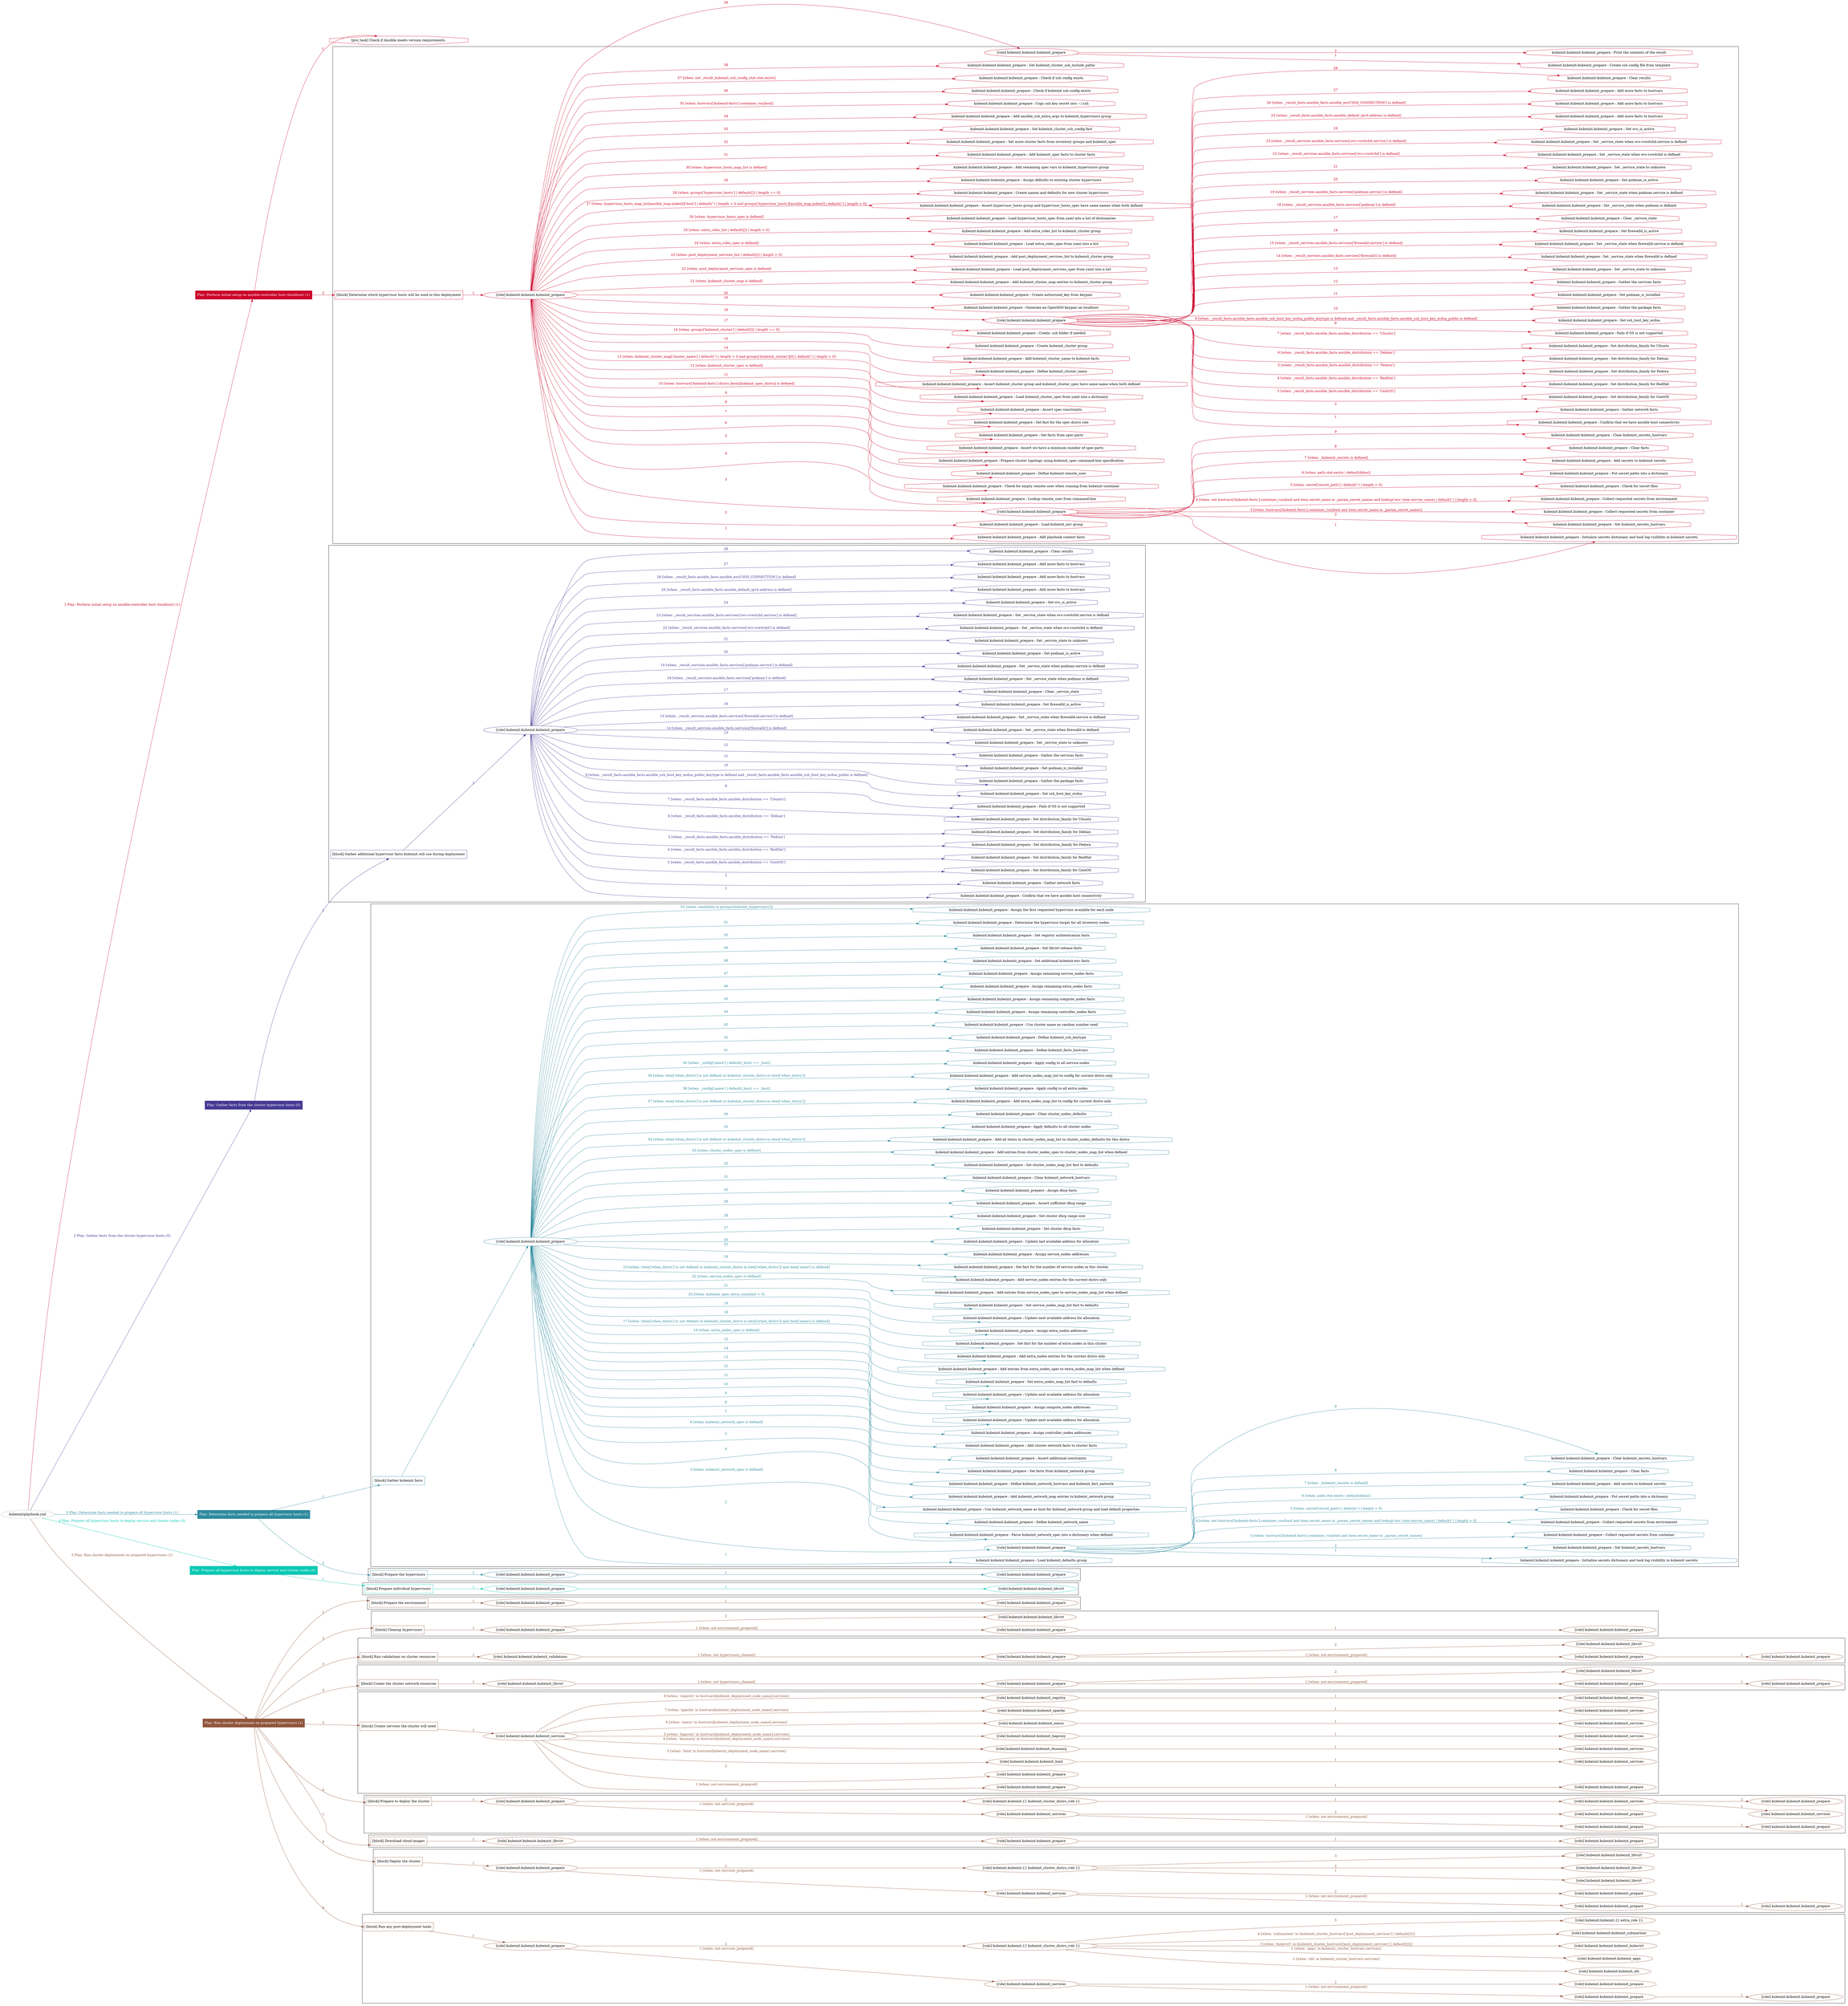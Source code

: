 digraph {
	graph [concentrate=true ordering=in rankdir=LR ratio=fill]
	edge [esep=5 sep=10]
	"kubeinit/playbook.yml" [URL="/home/runner/work/kubeinit/kubeinit/kubeinit/playbook.yml" id=playbook_0f9e876a style=dotted]
	"kubeinit/playbook.yml" -> play_a681ea08 [label="1 Play: Perform initial setup on ansible-controller host (localhost) (1)" color="#ca0229" fontcolor="#ca0229" id=edge_playbook_0f9e876a_play_a681ea08 labeltooltip="1 Play: Perform initial setup on ansible-controller host (localhost) (1)" tooltip="1 Play: Perform initial setup on ansible-controller host (localhost) (1)"]
	subgraph "Play: Perform initial setup on ansible-controller host (localhost) (1)" {
		play_a681ea08 [label="Play: Perform initial setup on ansible-controller host (localhost) (1)" URL="/home/runner/work/kubeinit/kubeinit/kubeinit/playbook.yml" color="#ca0229" fontcolor="#ffffff" id=play_a681ea08 shape=box style=filled tooltip=localhost]
		pre_task_105146a5 [label="[pre_task] Check if Ansible meets version requirements." URL="/home/runner/work/kubeinit/kubeinit/kubeinit/playbook.yml" color="#ca0229" id=pre_task_105146a5 shape=octagon tooltip="Check if Ansible meets version requirements."]
		play_a681ea08 -> pre_task_105146a5 [label="1 " color="#ca0229" fontcolor="#ca0229" id=edge_1_play_a681ea08_pre_task_105146a5 labeltooltip="1 " tooltip="1 "]
		play_a681ea08 -> block_9c2be509 [label=2 color="#ca0229" fontcolor="#ca0229" id=edge_2_play_a681ea08_block_9c2be509 labeltooltip=2 tooltip=2]
		subgraph cluster_block_9c2be509 {
			block_9c2be509 [label="[block] Determine which hypervisor hosts will be used in this deployment" URL="/home/runner/work/kubeinit/kubeinit/kubeinit/playbook.yml" color="#ca0229" id=block_9c2be509 labeltooltip="Determine which hypervisor hosts will be used in this deployment" shape=box tooltip="Determine which hypervisor hosts will be used in this deployment"]
			block_9c2be509 -> role_1f0f33e0 [label="1 " color="#ca0229" fontcolor="#ca0229" id=edge_1_block_9c2be509_role_1f0f33e0 labeltooltip="1 " tooltip="1 "]
			subgraph "kubeinit.kubeinit.kubeinit_prepare" {
				role_1f0f33e0 [label="[role] kubeinit.kubeinit.kubeinit_prepare" URL="/home/runner/work/kubeinit/kubeinit/kubeinit/playbook.yml" color="#ca0229" id=role_1f0f33e0 tooltip="kubeinit.kubeinit.kubeinit_prepare"]
				task_f5383622 [label="kubeinit.kubeinit.kubeinit_prepare : Add playbook context facts" URL="/home/runner/.ansible/collections/ansible_collections/kubeinit/kubeinit/roles/kubeinit_prepare/tasks/build_hypervisors_group.yml" color="#ca0229" id=task_f5383622 shape=octagon tooltip="kubeinit.kubeinit.kubeinit_prepare : Add playbook context facts"]
				role_1f0f33e0 -> task_f5383622 [label="1 " color="#ca0229" fontcolor="#ca0229" id=edge_1_role_1f0f33e0_task_f5383622 labeltooltip="1 " tooltip="1 "]
				task_04f3540b [label="kubeinit.kubeinit.kubeinit_prepare : Load kubeinit_env group" URL="/home/runner/.ansible/collections/ansible_collections/kubeinit/kubeinit/roles/kubeinit_prepare/tasks/build_hypervisors_group.yml" color="#ca0229" id=task_04f3540b shape=octagon tooltip="kubeinit.kubeinit.kubeinit_prepare : Load kubeinit_env group"]
				role_1f0f33e0 -> task_04f3540b [label="2 " color="#ca0229" fontcolor="#ca0229" id=edge_2_role_1f0f33e0_task_04f3540b labeltooltip="2 " tooltip="2 "]
				role_1f0f33e0 -> role_2be54b4b [label="3 " color="#ca0229" fontcolor="#ca0229" id=edge_3_role_1f0f33e0_role_2be54b4b labeltooltip="3 " tooltip="3 "]
				subgraph "kubeinit.kubeinit.kubeinit_prepare" {
					role_2be54b4b [label="[role] kubeinit.kubeinit.kubeinit_prepare" URL="/home/runner/.ansible/collections/ansible_collections/kubeinit/kubeinit/roles/kubeinit_prepare/tasks/build_hypervisors_group.yml" color="#ca0229" id=role_2be54b4b tooltip="kubeinit.kubeinit.kubeinit_prepare"]
					task_4ef16f31 [label="kubeinit.kubeinit.kubeinit_prepare : Initialize secrets dictionary and task log visibility in kubeinit secrets" URL="/home/runner/.ansible/collections/ansible_collections/kubeinit/kubeinit/roles/kubeinit_prepare/tasks/gather_kubeinit_secrets.yml" color="#ca0229" id=task_4ef16f31 shape=octagon tooltip="kubeinit.kubeinit.kubeinit_prepare : Initialize secrets dictionary and task log visibility in kubeinit secrets"]
					role_2be54b4b -> task_4ef16f31 [label="1 " color="#ca0229" fontcolor="#ca0229" id=edge_1_role_2be54b4b_task_4ef16f31 labeltooltip="1 " tooltip="1 "]
					task_86290a5a [label="kubeinit.kubeinit.kubeinit_prepare : Set kubeinit_secrets_hostvars" URL="/home/runner/.ansible/collections/ansible_collections/kubeinit/kubeinit/roles/kubeinit_prepare/tasks/gather_kubeinit_secrets.yml" color="#ca0229" id=task_86290a5a shape=octagon tooltip="kubeinit.kubeinit.kubeinit_prepare : Set kubeinit_secrets_hostvars"]
					role_2be54b4b -> task_86290a5a [label="2 " color="#ca0229" fontcolor="#ca0229" id=edge_2_role_2be54b4b_task_86290a5a labeltooltip="2 " tooltip="2 "]
					task_eb06fa58 [label="kubeinit.kubeinit.kubeinit_prepare : Collect requested secrets from container" URL="/home/runner/.ansible/collections/ansible_collections/kubeinit/kubeinit/roles/kubeinit_prepare/tasks/gather_kubeinit_secrets.yml" color="#ca0229" id=task_eb06fa58 shape=octagon tooltip="kubeinit.kubeinit.kubeinit_prepare : Collect requested secrets from container"]
					role_2be54b4b -> task_eb06fa58 [label="3 [when: hostvars['kubeinit-facts'].container_run|bool and item.secret_name in _param_secret_names]" color="#ca0229" fontcolor="#ca0229" id=edge_3_role_2be54b4b_task_eb06fa58 labeltooltip="3 [when: hostvars['kubeinit-facts'].container_run|bool and item.secret_name in _param_secret_names]" tooltip="3 [when: hostvars['kubeinit-facts'].container_run|bool and item.secret_name in _param_secret_names]"]
					task_c0a18ce8 [label="kubeinit.kubeinit.kubeinit_prepare : Collect requested secrets from environment" URL="/home/runner/.ansible/collections/ansible_collections/kubeinit/kubeinit/roles/kubeinit_prepare/tasks/gather_kubeinit_secrets.yml" color="#ca0229" id=task_c0a18ce8 shape=octagon tooltip="kubeinit.kubeinit.kubeinit_prepare : Collect requested secrets from environment"]
					role_2be54b4b -> task_c0a18ce8 [label="4 [when: not hostvars['kubeinit-facts'].container_run|bool and item.secret_name in _param_secret_names and lookup('env',item.envvar_name) | default('') | length > 0]" color="#ca0229" fontcolor="#ca0229" id=edge_4_role_2be54b4b_task_c0a18ce8 labeltooltip="4 [when: not hostvars['kubeinit-facts'].container_run|bool and item.secret_name in _param_secret_names and lookup('env',item.envvar_name) | default('') | length > 0]" tooltip="4 [when: not hostvars['kubeinit-facts'].container_run|bool and item.secret_name in _param_secret_names and lookup('env',item.envvar_name) | default('') | length > 0]"]
					task_f7a17a14 [label="kubeinit.kubeinit.kubeinit_prepare : Check for secret files" URL="/home/runner/.ansible/collections/ansible_collections/kubeinit/kubeinit/roles/kubeinit_prepare/tasks/gather_kubeinit_secrets.yml" color="#ca0229" id=task_f7a17a14 shape=octagon tooltip="kubeinit.kubeinit.kubeinit_prepare : Check for secret files"]
					role_2be54b4b -> task_f7a17a14 [label="5 [when: secret['secret_path'] | default('') | length > 0]" color="#ca0229" fontcolor="#ca0229" id=edge_5_role_2be54b4b_task_f7a17a14 labeltooltip="5 [when: secret['secret_path'] | default('') | length > 0]" tooltip="5 [when: secret['secret_path'] | default('') | length > 0]"]
					task_dadec221 [label="kubeinit.kubeinit.kubeinit_prepare : Put secret paths into a dictionary" URL="/home/runner/.ansible/collections/ansible_collections/kubeinit/kubeinit/roles/kubeinit_prepare/tasks/gather_kubeinit_secrets.yml" color="#ca0229" id=task_dadec221 shape=octagon tooltip="kubeinit.kubeinit.kubeinit_prepare : Put secret paths into a dictionary"]
					role_2be54b4b -> task_dadec221 [label="6 [when: path.stat.exists | default(false)]" color="#ca0229" fontcolor="#ca0229" id=edge_6_role_2be54b4b_task_dadec221 labeltooltip="6 [when: path.stat.exists | default(false)]" tooltip="6 [when: path.stat.exists | default(false)]"]
					task_97da14d0 [label="kubeinit.kubeinit.kubeinit_prepare : Add secrets to kubeinit secrets" URL="/home/runner/.ansible/collections/ansible_collections/kubeinit/kubeinit/roles/kubeinit_prepare/tasks/gather_kubeinit_secrets.yml" color="#ca0229" id=task_97da14d0 shape=octagon tooltip="kubeinit.kubeinit.kubeinit_prepare : Add secrets to kubeinit secrets"]
					role_2be54b4b -> task_97da14d0 [label="7 [when: _kubeinit_secrets is defined]" color="#ca0229" fontcolor="#ca0229" id=edge_7_role_2be54b4b_task_97da14d0 labeltooltip="7 [when: _kubeinit_secrets is defined]" tooltip="7 [when: _kubeinit_secrets is defined]"]
					task_362e991d [label="kubeinit.kubeinit.kubeinit_prepare : Clear facts" URL="/home/runner/.ansible/collections/ansible_collections/kubeinit/kubeinit/roles/kubeinit_prepare/tasks/gather_kubeinit_secrets.yml" color="#ca0229" id=task_362e991d shape=octagon tooltip="kubeinit.kubeinit.kubeinit_prepare : Clear facts"]
					role_2be54b4b -> task_362e991d [label="8 " color="#ca0229" fontcolor="#ca0229" id=edge_8_role_2be54b4b_task_362e991d labeltooltip="8 " tooltip="8 "]
					task_d8778905 [label="kubeinit.kubeinit.kubeinit_prepare : Clear kubeinit_secrets_hostvars" URL="/home/runner/.ansible/collections/ansible_collections/kubeinit/kubeinit/roles/kubeinit_prepare/tasks/gather_kubeinit_secrets.yml" color="#ca0229" id=task_d8778905 shape=octagon tooltip="kubeinit.kubeinit.kubeinit_prepare : Clear kubeinit_secrets_hostvars"]
					role_2be54b4b -> task_d8778905 [label="9 " color="#ca0229" fontcolor="#ca0229" id=edge_9_role_2be54b4b_task_d8778905 labeltooltip="9 " tooltip="9 "]
				}
				task_486216c4 [label="kubeinit.kubeinit.kubeinit_prepare : Lookup remote_user from command-line" URL="/home/runner/.ansible/collections/ansible_collections/kubeinit/kubeinit/roles/kubeinit_prepare/tasks/build_hypervisors_group.yml" color="#ca0229" id=task_486216c4 shape=octagon tooltip="kubeinit.kubeinit.kubeinit_prepare : Lookup remote_user from command-line"]
				role_1f0f33e0 -> task_486216c4 [label="4 " color="#ca0229" fontcolor="#ca0229" id=edge_4_role_1f0f33e0_task_486216c4 labeltooltip="4 " tooltip="4 "]
				task_87ccc12d [label="kubeinit.kubeinit.kubeinit_prepare : Check for empty remote user when running from kubeinit container" URL="/home/runner/.ansible/collections/ansible_collections/kubeinit/kubeinit/roles/kubeinit_prepare/tasks/build_hypervisors_group.yml" color="#ca0229" id=task_87ccc12d shape=octagon tooltip="kubeinit.kubeinit.kubeinit_prepare : Check for empty remote user when running from kubeinit container"]
				role_1f0f33e0 -> task_87ccc12d [label="5 " color="#ca0229" fontcolor="#ca0229" id=edge_5_role_1f0f33e0_task_87ccc12d labeltooltip="5 " tooltip="5 "]
				task_5170360d [label="kubeinit.kubeinit.kubeinit_prepare : Define kubeinit remote_user" URL="/home/runner/.ansible/collections/ansible_collections/kubeinit/kubeinit/roles/kubeinit_prepare/tasks/build_hypervisors_group.yml" color="#ca0229" id=task_5170360d shape=octagon tooltip="kubeinit.kubeinit.kubeinit_prepare : Define kubeinit remote_user"]
				role_1f0f33e0 -> task_5170360d [label="6 " color="#ca0229" fontcolor="#ca0229" id=edge_6_role_1f0f33e0_task_5170360d labeltooltip="6 " tooltip="6 "]
				task_be6823f1 [label="kubeinit.kubeinit.kubeinit_prepare : Prepare cluster topology using kubeinit_spec command-line specification" URL="/home/runner/.ansible/collections/ansible_collections/kubeinit/kubeinit/roles/kubeinit_prepare/tasks/build_hypervisors_group.yml" color="#ca0229" id=task_be6823f1 shape=octagon tooltip="kubeinit.kubeinit.kubeinit_prepare : Prepare cluster topology using kubeinit_spec command-line specification"]
				role_1f0f33e0 -> task_be6823f1 [label="7 " color="#ca0229" fontcolor="#ca0229" id=edge_7_role_1f0f33e0_task_be6823f1 labeltooltip="7 " tooltip="7 "]
				task_d5f9ff08 [label="kubeinit.kubeinit.kubeinit_prepare : Assert we have a minimum number of spec parts" URL="/home/runner/.ansible/collections/ansible_collections/kubeinit/kubeinit/roles/kubeinit_prepare/tasks/build_hypervisors_group.yml" color="#ca0229" id=task_d5f9ff08 shape=octagon tooltip="kubeinit.kubeinit.kubeinit_prepare : Assert we have a minimum number of spec parts"]
				role_1f0f33e0 -> task_d5f9ff08 [label="8 " color="#ca0229" fontcolor="#ca0229" id=edge_8_role_1f0f33e0_task_d5f9ff08 labeltooltip="8 " tooltip="8 "]
				task_a4b9a693 [label="kubeinit.kubeinit.kubeinit_prepare : Set facts from spec parts" URL="/home/runner/.ansible/collections/ansible_collections/kubeinit/kubeinit/roles/kubeinit_prepare/tasks/build_hypervisors_group.yml" color="#ca0229" id=task_a4b9a693 shape=octagon tooltip="kubeinit.kubeinit.kubeinit_prepare : Set facts from spec parts"]
				role_1f0f33e0 -> task_a4b9a693 [label="9 " color="#ca0229" fontcolor="#ca0229" id=edge_9_role_1f0f33e0_task_a4b9a693 labeltooltip="9 " tooltip="9 "]
				task_ea028a12 [label="kubeinit.kubeinit.kubeinit_prepare : Set fact for the spec distro role" URL="/home/runner/.ansible/collections/ansible_collections/kubeinit/kubeinit/roles/kubeinit_prepare/tasks/build_hypervisors_group.yml" color="#ca0229" id=task_ea028a12 shape=octagon tooltip="kubeinit.kubeinit.kubeinit_prepare : Set fact for the spec distro role"]
				role_1f0f33e0 -> task_ea028a12 [label="10 [when: hostvars['kubeinit-facts'].distro_facts[kubeinit_spec_distro] is defined]" color="#ca0229" fontcolor="#ca0229" id=edge_10_role_1f0f33e0_task_ea028a12 labeltooltip="10 [when: hostvars['kubeinit-facts'].distro_facts[kubeinit_spec_distro] is defined]" tooltip="10 [when: hostvars['kubeinit-facts'].distro_facts[kubeinit_spec_distro] is defined]"]
				task_ab7c6917 [label="kubeinit.kubeinit.kubeinit_prepare : Assert spec constraints" URL="/home/runner/.ansible/collections/ansible_collections/kubeinit/kubeinit/roles/kubeinit_prepare/tasks/build_hypervisors_group.yml" color="#ca0229" id=task_ab7c6917 shape=octagon tooltip="kubeinit.kubeinit.kubeinit_prepare : Assert spec constraints"]
				role_1f0f33e0 -> task_ab7c6917 [label="11 " color="#ca0229" fontcolor="#ca0229" id=edge_11_role_1f0f33e0_task_ab7c6917 labeltooltip="11 " tooltip="11 "]
				task_cb58a789 [label="kubeinit.kubeinit.kubeinit_prepare : Load kubeinit_cluster_spec from yaml into a dictionary" URL="/home/runner/.ansible/collections/ansible_collections/kubeinit/kubeinit/roles/kubeinit_prepare/tasks/build_hypervisors_group.yml" color="#ca0229" id=task_cb58a789 shape=octagon tooltip="kubeinit.kubeinit.kubeinit_prepare : Load kubeinit_cluster_spec from yaml into a dictionary"]
				role_1f0f33e0 -> task_cb58a789 [label="12 [when: kubeinit_cluster_spec is defined]" color="#ca0229" fontcolor="#ca0229" id=edge_12_role_1f0f33e0_task_cb58a789 labeltooltip="12 [when: kubeinit_cluster_spec is defined]" tooltip="12 [when: kubeinit_cluster_spec is defined]"]
				task_409a5031 [label="kubeinit.kubeinit.kubeinit_prepare : Assert kubeinit_cluster group and kubeinit_cluster_spec have same name when both defined" URL="/home/runner/.ansible/collections/ansible_collections/kubeinit/kubeinit/roles/kubeinit_prepare/tasks/build_hypervisors_group.yml" color="#ca0229" id=task_409a5031 shape=octagon tooltip="kubeinit.kubeinit.kubeinit_prepare : Assert kubeinit_cluster group and kubeinit_cluster_spec have same name when both defined"]
				role_1f0f33e0 -> task_409a5031 [label="13 [when: kubeinit_cluster_map['cluster_name'] | default('') | length > 0 and groups['kubeinit_cluster'][0] | default('') | length > 0]" color="#ca0229" fontcolor="#ca0229" id=edge_13_role_1f0f33e0_task_409a5031 labeltooltip="13 [when: kubeinit_cluster_map['cluster_name'] | default('') | length > 0 and groups['kubeinit_cluster'][0] | default('') | length > 0]" tooltip="13 [when: kubeinit_cluster_map['cluster_name'] | default('') | length > 0 and groups['kubeinit_cluster'][0] | default('') | length > 0]"]
				task_699d0290 [label="kubeinit.kubeinit.kubeinit_prepare : Define kubeinit_cluster_name" URL="/home/runner/.ansible/collections/ansible_collections/kubeinit/kubeinit/roles/kubeinit_prepare/tasks/build_hypervisors_group.yml" color="#ca0229" id=task_699d0290 shape=octagon tooltip="kubeinit.kubeinit.kubeinit_prepare : Define kubeinit_cluster_name"]
				role_1f0f33e0 -> task_699d0290 [label="14 " color="#ca0229" fontcolor="#ca0229" id=edge_14_role_1f0f33e0_task_699d0290 labeltooltip="14 " tooltip="14 "]
				task_ff50fca3 [label="kubeinit.kubeinit.kubeinit_prepare : Add kubeinit_cluster_name to kubeinit-facts" URL="/home/runner/.ansible/collections/ansible_collections/kubeinit/kubeinit/roles/kubeinit_prepare/tasks/build_hypervisors_group.yml" color="#ca0229" id=task_ff50fca3 shape=octagon tooltip="kubeinit.kubeinit.kubeinit_prepare : Add kubeinit_cluster_name to kubeinit-facts"]
				role_1f0f33e0 -> task_ff50fca3 [label="15 " color="#ca0229" fontcolor="#ca0229" id=edge_15_role_1f0f33e0_task_ff50fca3 labeltooltip="15 " tooltip="15 "]
				task_3f81a8db [label="kubeinit.kubeinit.kubeinit_prepare : Create kubeinit_cluster group" URL="/home/runner/.ansible/collections/ansible_collections/kubeinit/kubeinit/roles/kubeinit_prepare/tasks/build_hypervisors_group.yml" color="#ca0229" id=task_3f81a8db shape=octagon tooltip="kubeinit.kubeinit.kubeinit_prepare : Create kubeinit_cluster group"]
				role_1f0f33e0 -> task_3f81a8db [label="16 [when: groups['kubeinit_cluster'] | default([]) | length == 0]" color="#ca0229" fontcolor="#ca0229" id=edge_16_role_1f0f33e0_task_3f81a8db labeltooltip="16 [when: groups['kubeinit_cluster'] | default([]) | length == 0]" tooltip="16 [when: groups['kubeinit_cluster'] | default([]) | length == 0]"]
				task_eb24e344 [label="kubeinit.kubeinit.kubeinit_prepare : Create .ssh folder if needed" URL="/home/runner/.ansible/collections/ansible_collections/kubeinit/kubeinit/roles/kubeinit_prepare/tasks/build_hypervisors_group.yml" color="#ca0229" id=task_eb24e344 shape=octagon tooltip="kubeinit.kubeinit.kubeinit_prepare : Create .ssh folder if needed"]
				role_1f0f33e0 -> task_eb24e344 [label="17 " color="#ca0229" fontcolor="#ca0229" id=edge_17_role_1f0f33e0_task_eb24e344 labeltooltip="17 " tooltip="17 "]
				role_1f0f33e0 -> role_34fc0176 [label="18 " color="#ca0229" fontcolor="#ca0229" id=edge_18_role_1f0f33e0_role_34fc0176 labeltooltip="18 " tooltip="18 "]
				subgraph "kubeinit.kubeinit.kubeinit_prepare" {
					role_34fc0176 [label="[role] kubeinit.kubeinit.kubeinit_prepare" URL="/home/runner/.ansible/collections/ansible_collections/kubeinit/kubeinit/roles/kubeinit_prepare/tasks/build_hypervisors_group.yml" color="#ca0229" id=role_34fc0176 tooltip="kubeinit.kubeinit.kubeinit_prepare"]
					task_5ea6b99b [label="kubeinit.kubeinit.kubeinit_prepare : Confirm that we have ansible host connectivity" URL="/home/runner/.ansible/collections/ansible_collections/kubeinit/kubeinit/roles/kubeinit_prepare/tasks/gather_host_facts.yml" color="#ca0229" id=task_5ea6b99b shape=octagon tooltip="kubeinit.kubeinit.kubeinit_prepare : Confirm that we have ansible host connectivity"]
					role_34fc0176 -> task_5ea6b99b [label="1 " color="#ca0229" fontcolor="#ca0229" id=edge_1_role_34fc0176_task_5ea6b99b labeltooltip="1 " tooltip="1 "]
					task_4137a9c1 [label="kubeinit.kubeinit.kubeinit_prepare : Gather network facts" URL="/home/runner/.ansible/collections/ansible_collections/kubeinit/kubeinit/roles/kubeinit_prepare/tasks/gather_host_facts.yml" color="#ca0229" id=task_4137a9c1 shape=octagon tooltip="kubeinit.kubeinit.kubeinit_prepare : Gather network facts"]
					role_34fc0176 -> task_4137a9c1 [label="2 " color="#ca0229" fontcolor="#ca0229" id=edge_2_role_34fc0176_task_4137a9c1 labeltooltip="2 " tooltip="2 "]
					task_156eb0ff [label="kubeinit.kubeinit.kubeinit_prepare : Set distribution_family for CentOS" URL="/home/runner/.ansible/collections/ansible_collections/kubeinit/kubeinit/roles/kubeinit_prepare/tasks/gather_host_facts.yml" color="#ca0229" id=task_156eb0ff shape=octagon tooltip="kubeinit.kubeinit.kubeinit_prepare : Set distribution_family for CentOS"]
					role_34fc0176 -> task_156eb0ff [label="3 [when: _result_facts.ansible_facts.ansible_distribution == 'CentOS']" color="#ca0229" fontcolor="#ca0229" id=edge_3_role_34fc0176_task_156eb0ff labeltooltip="3 [when: _result_facts.ansible_facts.ansible_distribution == 'CentOS']" tooltip="3 [when: _result_facts.ansible_facts.ansible_distribution == 'CentOS']"]
					task_4a1e348a [label="kubeinit.kubeinit.kubeinit_prepare : Set distribution_family for RedHat" URL="/home/runner/.ansible/collections/ansible_collections/kubeinit/kubeinit/roles/kubeinit_prepare/tasks/gather_host_facts.yml" color="#ca0229" id=task_4a1e348a shape=octagon tooltip="kubeinit.kubeinit.kubeinit_prepare : Set distribution_family for RedHat"]
					role_34fc0176 -> task_4a1e348a [label="4 [when: _result_facts.ansible_facts.ansible_distribution == 'RedHat']" color="#ca0229" fontcolor="#ca0229" id=edge_4_role_34fc0176_task_4a1e348a labeltooltip="4 [when: _result_facts.ansible_facts.ansible_distribution == 'RedHat']" tooltip="4 [when: _result_facts.ansible_facts.ansible_distribution == 'RedHat']"]
					task_33a20ff1 [label="kubeinit.kubeinit.kubeinit_prepare : Set distribution_family for Fedora" URL="/home/runner/.ansible/collections/ansible_collections/kubeinit/kubeinit/roles/kubeinit_prepare/tasks/gather_host_facts.yml" color="#ca0229" id=task_33a20ff1 shape=octagon tooltip="kubeinit.kubeinit.kubeinit_prepare : Set distribution_family for Fedora"]
					role_34fc0176 -> task_33a20ff1 [label="5 [when: _result_facts.ansible_facts.ansible_distribution == 'Fedora']" color="#ca0229" fontcolor="#ca0229" id=edge_5_role_34fc0176_task_33a20ff1 labeltooltip="5 [when: _result_facts.ansible_facts.ansible_distribution == 'Fedora']" tooltip="5 [when: _result_facts.ansible_facts.ansible_distribution == 'Fedora']"]
					task_4c48553b [label="kubeinit.kubeinit.kubeinit_prepare : Set distribution_family for Debian" URL="/home/runner/.ansible/collections/ansible_collections/kubeinit/kubeinit/roles/kubeinit_prepare/tasks/gather_host_facts.yml" color="#ca0229" id=task_4c48553b shape=octagon tooltip="kubeinit.kubeinit.kubeinit_prepare : Set distribution_family for Debian"]
					role_34fc0176 -> task_4c48553b [label="6 [when: _result_facts.ansible_facts.ansible_distribution == 'Debian']" color="#ca0229" fontcolor="#ca0229" id=edge_6_role_34fc0176_task_4c48553b labeltooltip="6 [when: _result_facts.ansible_facts.ansible_distribution == 'Debian']" tooltip="6 [when: _result_facts.ansible_facts.ansible_distribution == 'Debian']"]
					task_de157fc2 [label="kubeinit.kubeinit.kubeinit_prepare : Set distribution_family for Ubuntu" URL="/home/runner/.ansible/collections/ansible_collections/kubeinit/kubeinit/roles/kubeinit_prepare/tasks/gather_host_facts.yml" color="#ca0229" id=task_de157fc2 shape=octagon tooltip="kubeinit.kubeinit.kubeinit_prepare : Set distribution_family for Ubuntu"]
					role_34fc0176 -> task_de157fc2 [label="7 [when: _result_facts.ansible_facts.ansible_distribution == 'Ubuntu']" color="#ca0229" fontcolor="#ca0229" id=edge_7_role_34fc0176_task_de157fc2 labeltooltip="7 [when: _result_facts.ansible_facts.ansible_distribution == 'Ubuntu']" tooltip="7 [when: _result_facts.ansible_facts.ansible_distribution == 'Ubuntu']"]
					task_7d82e31b [label="kubeinit.kubeinit.kubeinit_prepare : Fails if OS is not supported" URL="/home/runner/.ansible/collections/ansible_collections/kubeinit/kubeinit/roles/kubeinit_prepare/tasks/gather_host_facts.yml" color="#ca0229" id=task_7d82e31b shape=octagon tooltip="kubeinit.kubeinit.kubeinit_prepare : Fails if OS is not supported"]
					role_34fc0176 -> task_7d82e31b [label="8 " color="#ca0229" fontcolor="#ca0229" id=edge_8_role_34fc0176_task_7d82e31b labeltooltip="8 " tooltip="8 "]
					task_a200a248 [label="kubeinit.kubeinit.kubeinit_prepare : Set ssh_host_key_ecdsa" URL="/home/runner/.ansible/collections/ansible_collections/kubeinit/kubeinit/roles/kubeinit_prepare/tasks/gather_host_facts.yml" color="#ca0229" id=task_a200a248 shape=octagon tooltip="kubeinit.kubeinit.kubeinit_prepare : Set ssh_host_key_ecdsa"]
					role_34fc0176 -> task_a200a248 [label="9 [when: _result_facts.ansible_facts.ansible_ssh_host_key_ecdsa_public_keytype is defined and _result_facts.ansible_facts.ansible_ssh_host_key_ecdsa_public is defined]" color="#ca0229" fontcolor="#ca0229" id=edge_9_role_34fc0176_task_a200a248 labeltooltip="9 [when: _result_facts.ansible_facts.ansible_ssh_host_key_ecdsa_public_keytype is defined and _result_facts.ansible_facts.ansible_ssh_host_key_ecdsa_public is defined]" tooltip="9 [when: _result_facts.ansible_facts.ansible_ssh_host_key_ecdsa_public_keytype is defined and _result_facts.ansible_facts.ansible_ssh_host_key_ecdsa_public is defined]"]
					task_3964b5c8 [label="kubeinit.kubeinit.kubeinit_prepare : Gather the package facts" URL="/home/runner/.ansible/collections/ansible_collections/kubeinit/kubeinit/roles/kubeinit_prepare/tasks/gather_host_facts.yml" color="#ca0229" id=task_3964b5c8 shape=octagon tooltip="kubeinit.kubeinit.kubeinit_prepare : Gather the package facts"]
					role_34fc0176 -> task_3964b5c8 [label="10 " color="#ca0229" fontcolor="#ca0229" id=edge_10_role_34fc0176_task_3964b5c8 labeltooltip="10 " tooltip="10 "]
					task_c6498504 [label="kubeinit.kubeinit.kubeinit_prepare : Set podman_is_installed" URL="/home/runner/.ansible/collections/ansible_collections/kubeinit/kubeinit/roles/kubeinit_prepare/tasks/gather_host_facts.yml" color="#ca0229" id=task_c6498504 shape=octagon tooltip="kubeinit.kubeinit.kubeinit_prepare : Set podman_is_installed"]
					role_34fc0176 -> task_c6498504 [label="11 " color="#ca0229" fontcolor="#ca0229" id=edge_11_role_34fc0176_task_c6498504 labeltooltip="11 " tooltip="11 "]
					task_5a7285e3 [label="kubeinit.kubeinit.kubeinit_prepare : Gather the services facts" URL="/home/runner/.ansible/collections/ansible_collections/kubeinit/kubeinit/roles/kubeinit_prepare/tasks/gather_host_facts.yml" color="#ca0229" id=task_5a7285e3 shape=octagon tooltip="kubeinit.kubeinit.kubeinit_prepare : Gather the services facts"]
					role_34fc0176 -> task_5a7285e3 [label="12 " color="#ca0229" fontcolor="#ca0229" id=edge_12_role_34fc0176_task_5a7285e3 labeltooltip="12 " tooltip="12 "]
					task_2a170b8d [label="kubeinit.kubeinit.kubeinit_prepare : Set _service_state to unknown" URL="/home/runner/.ansible/collections/ansible_collections/kubeinit/kubeinit/roles/kubeinit_prepare/tasks/gather_host_facts.yml" color="#ca0229" id=task_2a170b8d shape=octagon tooltip="kubeinit.kubeinit.kubeinit_prepare : Set _service_state to unknown"]
					role_34fc0176 -> task_2a170b8d [label="13 " color="#ca0229" fontcolor="#ca0229" id=edge_13_role_34fc0176_task_2a170b8d labeltooltip="13 " tooltip="13 "]
					task_134d5f85 [label="kubeinit.kubeinit.kubeinit_prepare : Set _service_state when firewalld is defined" URL="/home/runner/.ansible/collections/ansible_collections/kubeinit/kubeinit/roles/kubeinit_prepare/tasks/gather_host_facts.yml" color="#ca0229" id=task_134d5f85 shape=octagon tooltip="kubeinit.kubeinit.kubeinit_prepare : Set _service_state when firewalld is defined"]
					role_34fc0176 -> task_134d5f85 [label="14 [when: _result_services.ansible_facts.services['firewalld'] is defined]" color="#ca0229" fontcolor="#ca0229" id=edge_14_role_34fc0176_task_134d5f85 labeltooltip="14 [when: _result_services.ansible_facts.services['firewalld'] is defined]" tooltip="14 [when: _result_services.ansible_facts.services['firewalld'] is defined]"]
					task_a06fccf9 [label="kubeinit.kubeinit.kubeinit_prepare : Set _service_state when firewalld.service is defined" URL="/home/runner/.ansible/collections/ansible_collections/kubeinit/kubeinit/roles/kubeinit_prepare/tasks/gather_host_facts.yml" color="#ca0229" id=task_a06fccf9 shape=octagon tooltip="kubeinit.kubeinit.kubeinit_prepare : Set _service_state when firewalld.service is defined"]
					role_34fc0176 -> task_a06fccf9 [label="15 [when: _result_services.ansible_facts.services['firewalld.service'] is defined]" color="#ca0229" fontcolor="#ca0229" id=edge_15_role_34fc0176_task_a06fccf9 labeltooltip="15 [when: _result_services.ansible_facts.services['firewalld.service'] is defined]" tooltip="15 [when: _result_services.ansible_facts.services['firewalld.service'] is defined]"]
					task_841cd14c [label="kubeinit.kubeinit.kubeinit_prepare : Set firewalld_is_active" URL="/home/runner/.ansible/collections/ansible_collections/kubeinit/kubeinit/roles/kubeinit_prepare/tasks/gather_host_facts.yml" color="#ca0229" id=task_841cd14c shape=octagon tooltip="kubeinit.kubeinit.kubeinit_prepare : Set firewalld_is_active"]
					role_34fc0176 -> task_841cd14c [label="16 " color="#ca0229" fontcolor="#ca0229" id=edge_16_role_34fc0176_task_841cd14c labeltooltip="16 " tooltip="16 "]
					task_a80bc7f2 [label="kubeinit.kubeinit.kubeinit_prepare : Clear _service_state" URL="/home/runner/.ansible/collections/ansible_collections/kubeinit/kubeinit/roles/kubeinit_prepare/tasks/gather_host_facts.yml" color="#ca0229" id=task_a80bc7f2 shape=octagon tooltip="kubeinit.kubeinit.kubeinit_prepare : Clear _service_state"]
					role_34fc0176 -> task_a80bc7f2 [label="17 " color="#ca0229" fontcolor="#ca0229" id=edge_17_role_34fc0176_task_a80bc7f2 labeltooltip="17 " tooltip="17 "]
					task_2ded0a20 [label="kubeinit.kubeinit.kubeinit_prepare : Set _service_state when podman is defined" URL="/home/runner/.ansible/collections/ansible_collections/kubeinit/kubeinit/roles/kubeinit_prepare/tasks/gather_host_facts.yml" color="#ca0229" id=task_2ded0a20 shape=octagon tooltip="kubeinit.kubeinit.kubeinit_prepare : Set _service_state when podman is defined"]
					role_34fc0176 -> task_2ded0a20 [label="18 [when: _result_services.ansible_facts.services['podman'] is defined]" color="#ca0229" fontcolor="#ca0229" id=edge_18_role_34fc0176_task_2ded0a20 labeltooltip="18 [when: _result_services.ansible_facts.services['podman'] is defined]" tooltip="18 [when: _result_services.ansible_facts.services['podman'] is defined]"]
					task_c5a71e81 [label="kubeinit.kubeinit.kubeinit_prepare : Set _service_state when podman.service is defined" URL="/home/runner/.ansible/collections/ansible_collections/kubeinit/kubeinit/roles/kubeinit_prepare/tasks/gather_host_facts.yml" color="#ca0229" id=task_c5a71e81 shape=octagon tooltip="kubeinit.kubeinit.kubeinit_prepare : Set _service_state when podman.service is defined"]
					role_34fc0176 -> task_c5a71e81 [label="19 [when: _result_services.ansible_facts.services['podman.service'] is defined]" color="#ca0229" fontcolor="#ca0229" id=edge_19_role_34fc0176_task_c5a71e81 labeltooltip="19 [when: _result_services.ansible_facts.services['podman.service'] is defined]" tooltip="19 [when: _result_services.ansible_facts.services['podman.service'] is defined]"]
					task_2d158b7c [label="kubeinit.kubeinit.kubeinit_prepare : Set podman_is_active" URL="/home/runner/.ansible/collections/ansible_collections/kubeinit/kubeinit/roles/kubeinit_prepare/tasks/gather_host_facts.yml" color="#ca0229" id=task_2d158b7c shape=octagon tooltip="kubeinit.kubeinit.kubeinit_prepare : Set podman_is_active"]
					role_34fc0176 -> task_2d158b7c [label="20 " color="#ca0229" fontcolor="#ca0229" id=edge_20_role_34fc0176_task_2d158b7c labeltooltip="20 " tooltip="20 "]
					task_bfcbb4d1 [label="kubeinit.kubeinit.kubeinit_prepare : Set _service_state to unknown" URL="/home/runner/.ansible/collections/ansible_collections/kubeinit/kubeinit/roles/kubeinit_prepare/tasks/gather_host_facts.yml" color="#ca0229" id=task_bfcbb4d1 shape=octagon tooltip="kubeinit.kubeinit.kubeinit_prepare : Set _service_state to unknown"]
					role_34fc0176 -> task_bfcbb4d1 [label="21 " color="#ca0229" fontcolor="#ca0229" id=edge_21_role_34fc0176_task_bfcbb4d1 labeltooltip="21 " tooltip="21 "]
					task_6e4e1e97 [label="kubeinit.kubeinit.kubeinit_prepare : Set _service_state when ovs-vswitchd is defined" URL="/home/runner/.ansible/collections/ansible_collections/kubeinit/kubeinit/roles/kubeinit_prepare/tasks/gather_host_facts.yml" color="#ca0229" id=task_6e4e1e97 shape=octagon tooltip="kubeinit.kubeinit.kubeinit_prepare : Set _service_state when ovs-vswitchd is defined"]
					role_34fc0176 -> task_6e4e1e97 [label="22 [when: _result_services.ansible_facts.services['ovs-vswitchd'] is defined]" color="#ca0229" fontcolor="#ca0229" id=edge_22_role_34fc0176_task_6e4e1e97 labeltooltip="22 [when: _result_services.ansible_facts.services['ovs-vswitchd'] is defined]" tooltip="22 [when: _result_services.ansible_facts.services['ovs-vswitchd'] is defined]"]
					task_78437df1 [label="kubeinit.kubeinit.kubeinit_prepare : Set _service_state when ovs-vswitchd.service is defined" URL="/home/runner/.ansible/collections/ansible_collections/kubeinit/kubeinit/roles/kubeinit_prepare/tasks/gather_host_facts.yml" color="#ca0229" id=task_78437df1 shape=octagon tooltip="kubeinit.kubeinit.kubeinit_prepare : Set _service_state when ovs-vswitchd.service is defined"]
					role_34fc0176 -> task_78437df1 [label="23 [when: _result_services.ansible_facts.services['ovs-vswitchd.service'] is defined]" color="#ca0229" fontcolor="#ca0229" id=edge_23_role_34fc0176_task_78437df1 labeltooltip="23 [when: _result_services.ansible_facts.services['ovs-vswitchd.service'] is defined]" tooltip="23 [when: _result_services.ansible_facts.services['ovs-vswitchd.service'] is defined]"]
					task_4d43a12f [label="kubeinit.kubeinit.kubeinit_prepare : Set ovs_is_active" URL="/home/runner/.ansible/collections/ansible_collections/kubeinit/kubeinit/roles/kubeinit_prepare/tasks/gather_host_facts.yml" color="#ca0229" id=task_4d43a12f shape=octagon tooltip="kubeinit.kubeinit.kubeinit_prepare : Set ovs_is_active"]
					role_34fc0176 -> task_4d43a12f [label="24 " color="#ca0229" fontcolor="#ca0229" id=edge_24_role_34fc0176_task_4d43a12f labeltooltip="24 " tooltip="24 "]
					task_ed8fea57 [label="kubeinit.kubeinit.kubeinit_prepare : Add more facts to hostvars" URL="/home/runner/.ansible/collections/ansible_collections/kubeinit/kubeinit/roles/kubeinit_prepare/tasks/gather_host_facts.yml" color="#ca0229" id=task_ed8fea57 shape=octagon tooltip="kubeinit.kubeinit.kubeinit_prepare : Add more facts to hostvars"]
					role_34fc0176 -> task_ed8fea57 [label="25 [when: _result_facts.ansible_facts.ansible_default_ipv4.address is defined]" color="#ca0229" fontcolor="#ca0229" id=edge_25_role_34fc0176_task_ed8fea57 labeltooltip="25 [when: _result_facts.ansible_facts.ansible_default_ipv4.address is defined]" tooltip="25 [when: _result_facts.ansible_facts.ansible_default_ipv4.address is defined]"]
					task_28021ce4 [label="kubeinit.kubeinit.kubeinit_prepare : Add more facts to hostvars" URL="/home/runner/.ansible/collections/ansible_collections/kubeinit/kubeinit/roles/kubeinit_prepare/tasks/gather_host_facts.yml" color="#ca0229" id=task_28021ce4 shape=octagon tooltip="kubeinit.kubeinit.kubeinit_prepare : Add more facts to hostvars"]
					role_34fc0176 -> task_28021ce4 [label="26 [when: _result_facts.ansible_facts.ansible_env['SSH_CONNECTION'] is defined]" color="#ca0229" fontcolor="#ca0229" id=edge_26_role_34fc0176_task_28021ce4 labeltooltip="26 [when: _result_facts.ansible_facts.ansible_env['SSH_CONNECTION'] is defined]" tooltip="26 [when: _result_facts.ansible_facts.ansible_env['SSH_CONNECTION'] is defined]"]
					task_2aef5877 [label="kubeinit.kubeinit.kubeinit_prepare : Add more facts to hostvars" URL="/home/runner/.ansible/collections/ansible_collections/kubeinit/kubeinit/roles/kubeinit_prepare/tasks/gather_host_facts.yml" color="#ca0229" id=task_2aef5877 shape=octagon tooltip="kubeinit.kubeinit.kubeinit_prepare : Add more facts to hostvars"]
					role_34fc0176 -> task_2aef5877 [label="27 " color="#ca0229" fontcolor="#ca0229" id=edge_27_role_34fc0176_task_2aef5877 labeltooltip="27 " tooltip="27 "]
					task_95de6e2a [label="kubeinit.kubeinit.kubeinit_prepare : Clear results" URL="/home/runner/.ansible/collections/ansible_collections/kubeinit/kubeinit/roles/kubeinit_prepare/tasks/gather_host_facts.yml" color="#ca0229" id=task_95de6e2a shape=octagon tooltip="kubeinit.kubeinit.kubeinit_prepare : Clear results"]
					role_34fc0176 -> task_95de6e2a [label="28 " color="#ca0229" fontcolor="#ca0229" id=edge_28_role_34fc0176_task_95de6e2a labeltooltip="28 " tooltip="28 "]
				}
				task_53654daa [label="kubeinit.kubeinit.kubeinit_prepare : Generate an OpenSSH keypair on localhost" URL="/home/runner/.ansible/collections/ansible_collections/kubeinit/kubeinit/roles/kubeinit_prepare/tasks/build_hypervisors_group.yml" color="#ca0229" id=task_53654daa shape=octagon tooltip="kubeinit.kubeinit.kubeinit_prepare : Generate an OpenSSH keypair on localhost"]
				role_1f0f33e0 -> task_53654daa [label="19 " color="#ca0229" fontcolor="#ca0229" id=edge_19_role_1f0f33e0_task_53654daa labeltooltip="19 " tooltip="19 "]
				task_971b0157 [label="kubeinit.kubeinit.kubeinit_prepare : Create authorized_key from keypair" URL="/home/runner/.ansible/collections/ansible_collections/kubeinit/kubeinit/roles/kubeinit_prepare/tasks/build_hypervisors_group.yml" color="#ca0229" id=task_971b0157 shape=octagon tooltip="kubeinit.kubeinit.kubeinit_prepare : Create authorized_key from keypair"]
				role_1f0f33e0 -> task_971b0157 [label="20 " color="#ca0229" fontcolor="#ca0229" id=edge_20_role_1f0f33e0_task_971b0157 labeltooltip="20 " tooltip="20 "]
				task_11b251d4 [label="kubeinit.kubeinit.kubeinit_prepare : Add kubeinit_cluster_map entries to kubeinit_cluster group" URL="/home/runner/.ansible/collections/ansible_collections/kubeinit/kubeinit/roles/kubeinit_prepare/tasks/build_hypervisors_group.yml" color="#ca0229" id=task_11b251d4 shape=octagon tooltip="kubeinit.kubeinit.kubeinit_prepare : Add kubeinit_cluster_map entries to kubeinit_cluster group"]
				role_1f0f33e0 -> task_11b251d4 [label="21 [when: kubeinit_cluster_map is defined]" color="#ca0229" fontcolor="#ca0229" id=edge_21_role_1f0f33e0_task_11b251d4 labeltooltip="21 [when: kubeinit_cluster_map is defined]" tooltip="21 [when: kubeinit_cluster_map is defined]"]
				task_39cb0f43 [label="kubeinit.kubeinit.kubeinit_prepare : Load post_deployment_services_spec from yaml into a list" URL="/home/runner/.ansible/collections/ansible_collections/kubeinit/kubeinit/roles/kubeinit_prepare/tasks/build_hypervisors_group.yml" color="#ca0229" id=task_39cb0f43 shape=octagon tooltip="kubeinit.kubeinit.kubeinit_prepare : Load post_deployment_services_spec from yaml into a list"]
				role_1f0f33e0 -> task_39cb0f43 [label="22 [when: post_deployment_services_spec is defined]" color="#ca0229" fontcolor="#ca0229" id=edge_22_role_1f0f33e0_task_39cb0f43 labeltooltip="22 [when: post_deployment_services_spec is defined]" tooltip="22 [when: post_deployment_services_spec is defined]"]
				task_30ba8e9e [label="kubeinit.kubeinit.kubeinit_prepare : Add post_deployment_services_list to kubeinit_cluster group" URL="/home/runner/.ansible/collections/ansible_collections/kubeinit/kubeinit/roles/kubeinit_prepare/tasks/build_hypervisors_group.yml" color="#ca0229" id=task_30ba8e9e shape=octagon tooltip="kubeinit.kubeinit.kubeinit_prepare : Add post_deployment_services_list to kubeinit_cluster group"]
				role_1f0f33e0 -> task_30ba8e9e [label="23 [when: post_deployment_services_list | default([]) | length > 0]" color="#ca0229" fontcolor="#ca0229" id=edge_23_role_1f0f33e0_task_30ba8e9e labeltooltip="23 [when: post_deployment_services_list | default([]) | length > 0]" tooltip="23 [when: post_deployment_services_list | default([]) | length > 0]"]
				task_26c113a5 [label="kubeinit.kubeinit.kubeinit_prepare : Load extra_roles_spec from yaml into a list" URL="/home/runner/.ansible/collections/ansible_collections/kubeinit/kubeinit/roles/kubeinit_prepare/tasks/build_hypervisors_group.yml" color="#ca0229" id=task_26c113a5 shape=octagon tooltip="kubeinit.kubeinit.kubeinit_prepare : Load extra_roles_spec from yaml into a list"]
				role_1f0f33e0 -> task_26c113a5 [label="24 [when: extra_roles_spec is defined]" color="#ca0229" fontcolor="#ca0229" id=edge_24_role_1f0f33e0_task_26c113a5 labeltooltip="24 [when: extra_roles_spec is defined]" tooltip="24 [when: extra_roles_spec is defined]"]
				task_10b2629f [label="kubeinit.kubeinit.kubeinit_prepare : Add extra_roles_list to kubeinit_cluster group" URL="/home/runner/.ansible/collections/ansible_collections/kubeinit/kubeinit/roles/kubeinit_prepare/tasks/build_hypervisors_group.yml" color="#ca0229" id=task_10b2629f shape=octagon tooltip="kubeinit.kubeinit.kubeinit_prepare : Add extra_roles_list to kubeinit_cluster group"]
				role_1f0f33e0 -> task_10b2629f [label="25 [when: extra_roles_list | default([]) | length > 0]" color="#ca0229" fontcolor="#ca0229" id=edge_25_role_1f0f33e0_task_10b2629f labeltooltip="25 [when: extra_roles_list | default([]) | length > 0]" tooltip="25 [when: extra_roles_list | default([]) | length > 0]"]
				task_c678e646 [label="kubeinit.kubeinit.kubeinit_prepare : Load hypervisor_hosts_spec from yaml into a list of dictionaries" URL="/home/runner/.ansible/collections/ansible_collections/kubeinit/kubeinit/roles/kubeinit_prepare/tasks/build_hypervisors_group.yml" color="#ca0229" id=task_c678e646 shape=octagon tooltip="kubeinit.kubeinit.kubeinit_prepare : Load hypervisor_hosts_spec from yaml into a list of dictionaries"]
				role_1f0f33e0 -> task_c678e646 [label="26 [when: hypervisor_hosts_spec is defined]" color="#ca0229" fontcolor="#ca0229" id=edge_26_role_1f0f33e0_task_c678e646 labeltooltip="26 [when: hypervisor_hosts_spec is defined]" tooltip="26 [when: hypervisor_hosts_spec is defined]"]
				task_4d557bef [label="kubeinit.kubeinit.kubeinit_prepare : Assert hypervisor_hosts group and hypervisor_hosts_spec have same names when both defined" URL="/home/runner/.ansible/collections/ansible_collections/kubeinit/kubeinit/roles/kubeinit_prepare/tasks/build_hypervisors_group.yml" color="#ca0229" id=task_4d557bef shape=octagon tooltip="kubeinit.kubeinit.kubeinit_prepare : Assert hypervisor_hosts group and hypervisor_hosts_spec have same names when both defined"]
				role_1f0f33e0 -> task_4d557bef [label="27 [when: hypervisor_hosts_map_list[ansible_loop.index0]['host'] | default('') | length > 0 and groups['hypervisor_hosts'][ansible_loop.index0] | default('') | length > 0]" color="#ca0229" fontcolor="#ca0229" id=edge_27_role_1f0f33e0_task_4d557bef labeltooltip="27 [when: hypervisor_hosts_map_list[ansible_loop.index0]['host'] | default('') | length > 0 and groups['hypervisor_hosts'][ansible_loop.index0] | default('') | length > 0]" tooltip="27 [when: hypervisor_hosts_map_list[ansible_loop.index0]['host'] | default('') | length > 0 and groups['hypervisor_hosts'][ansible_loop.index0] | default('') | length > 0]"]
				task_84fdc8e0 [label="kubeinit.kubeinit.kubeinit_prepare : Create names and defaults for new cluster hypervisors" URL="/home/runner/.ansible/collections/ansible_collections/kubeinit/kubeinit/roles/kubeinit_prepare/tasks/build_hypervisors_group.yml" color="#ca0229" id=task_84fdc8e0 shape=octagon tooltip="kubeinit.kubeinit.kubeinit_prepare : Create names and defaults for new cluster hypervisors"]
				role_1f0f33e0 -> task_84fdc8e0 [label="28 [when: groups['hypervisor_hosts'] | default([]) | length == 0]" color="#ca0229" fontcolor="#ca0229" id=edge_28_role_1f0f33e0_task_84fdc8e0 labeltooltip="28 [when: groups['hypervisor_hosts'] | default([]) | length == 0]" tooltip="28 [when: groups['hypervisor_hosts'] | default([]) | length == 0]"]
				task_651ad9f4 [label="kubeinit.kubeinit.kubeinit_prepare : Assign defaults to existing cluster hypervisors" URL="/home/runner/.ansible/collections/ansible_collections/kubeinit/kubeinit/roles/kubeinit_prepare/tasks/build_hypervisors_group.yml" color="#ca0229" id=task_651ad9f4 shape=octagon tooltip="kubeinit.kubeinit.kubeinit_prepare : Assign defaults to existing cluster hypervisors"]
				role_1f0f33e0 -> task_651ad9f4 [label="29 " color="#ca0229" fontcolor="#ca0229" id=edge_29_role_1f0f33e0_task_651ad9f4 labeltooltip="29 " tooltip="29 "]
				task_3d64806a [label="kubeinit.kubeinit.kubeinit_prepare : Add remaining spec vars to kubeinit_hypervisors group" URL="/home/runner/.ansible/collections/ansible_collections/kubeinit/kubeinit/roles/kubeinit_prepare/tasks/build_hypervisors_group.yml" color="#ca0229" id=task_3d64806a shape=octagon tooltip="kubeinit.kubeinit.kubeinit_prepare : Add remaining spec vars to kubeinit_hypervisors group"]
				role_1f0f33e0 -> task_3d64806a [label="30 [when: hypervisor_hosts_map_list is defined]" color="#ca0229" fontcolor="#ca0229" id=edge_30_role_1f0f33e0_task_3d64806a labeltooltip="30 [when: hypervisor_hosts_map_list is defined]" tooltip="30 [when: hypervisor_hosts_map_list is defined]"]
				task_19dc4101 [label="kubeinit.kubeinit.kubeinit_prepare : Add kubeinit_spec facts to cluster facts" URL="/home/runner/.ansible/collections/ansible_collections/kubeinit/kubeinit/roles/kubeinit_prepare/tasks/build_hypervisors_group.yml" color="#ca0229" id=task_19dc4101 shape=octagon tooltip="kubeinit.kubeinit.kubeinit_prepare : Add kubeinit_spec facts to cluster facts"]
				role_1f0f33e0 -> task_19dc4101 [label="31 " color="#ca0229" fontcolor="#ca0229" id=edge_31_role_1f0f33e0_task_19dc4101 labeltooltip="31 " tooltip="31 "]
				task_626e29b9 [label="kubeinit.kubeinit.kubeinit_prepare : Set more cluster facts from inventory groups and kubeinit_spec" URL="/home/runner/.ansible/collections/ansible_collections/kubeinit/kubeinit/roles/kubeinit_prepare/tasks/build_hypervisors_group.yml" color="#ca0229" id=task_626e29b9 shape=octagon tooltip="kubeinit.kubeinit.kubeinit_prepare : Set more cluster facts from inventory groups and kubeinit_spec"]
				role_1f0f33e0 -> task_626e29b9 [label="32 " color="#ca0229" fontcolor="#ca0229" id=edge_32_role_1f0f33e0_task_626e29b9 labeltooltip="32 " tooltip="32 "]
				task_4f516ccc [label="kubeinit.kubeinit.kubeinit_prepare : Set kubeinit_cluster_ssh_config fact" URL="/home/runner/.ansible/collections/ansible_collections/kubeinit/kubeinit/roles/kubeinit_prepare/tasks/build_hypervisors_group.yml" color="#ca0229" id=task_4f516ccc shape=octagon tooltip="kubeinit.kubeinit.kubeinit_prepare : Set kubeinit_cluster_ssh_config fact"]
				role_1f0f33e0 -> task_4f516ccc [label="33 " color="#ca0229" fontcolor="#ca0229" id=edge_33_role_1f0f33e0_task_4f516ccc labeltooltip="33 " tooltip="33 "]
				task_03c347e8 [label="kubeinit.kubeinit.kubeinit_prepare : Add ansible_ssh_extra_args to kubeinit_hypervisors group" URL="/home/runner/.ansible/collections/ansible_collections/kubeinit/kubeinit/roles/kubeinit_prepare/tasks/build_hypervisors_group.yml" color="#ca0229" id=task_03c347e8 shape=octagon tooltip="kubeinit.kubeinit.kubeinit_prepare : Add ansible_ssh_extra_args to kubeinit_hypervisors group"]
				role_1f0f33e0 -> task_03c347e8 [label="34 " color="#ca0229" fontcolor="#ca0229" id=edge_34_role_1f0f33e0_task_03c347e8 labeltooltip="34 " tooltip="34 "]
				task_4e5d655d [label="kubeinit.kubeinit.kubeinit_prepare : Copy ssh key secret into ~/.ssh" URL="/home/runner/.ansible/collections/ansible_collections/kubeinit/kubeinit/roles/kubeinit_prepare/tasks/build_hypervisors_group.yml" color="#ca0229" id=task_4e5d655d shape=octagon tooltip="kubeinit.kubeinit.kubeinit_prepare : Copy ssh key secret into ~/.ssh"]
				role_1f0f33e0 -> task_4e5d655d [label="35 [when: hostvars['kubeinit-facts'].container_run|bool]" color="#ca0229" fontcolor="#ca0229" id=edge_35_role_1f0f33e0_task_4e5d655d labeltooltip="35 [when: hostvars['kubeinit-facts'].container_run|bool]" tooltip="35 [when: hostvars['kubeinit-facts'].container_run|bool]"]
				task_286fe956 [label="kubeinit.kubeinit.kubeinit_prepare : Check if kubeinit ssh config exists" URL="/home/runner/.ansible/collections/ansible_collections/kubeinit/kubeinit/roles/kubeinit_prepare/tasks/build_hypervisors_group.yml" color="#ca0229" id=task_286fe956 shape=octagon tooltip="kubeinit.kubeinit.kubeinit_prepare : Check if kubeinit ssh config exists"]
				role_1f0f33e0 -> task_286fe956 [label="36 " color="#ca0229" fontcolor="#ca0229" id=edge_36_role_1f0f33e0_task_286fe956 labeltooltip="36 " tooltip="36 "]
				task_74e750ad [label="kubeinit.kubeinit.kubeinit_prepare : Check if ssh config exists" URL="/home/runner/.ansible/collections/ansible_collections/kubeinit/kubeinit/roles/kubeinit_prepare/tasks/build_hypervisors_group.yml" color="#ca0229" id=task_74e750ad shape=octagon tooltip="kubeinit.kubeinit.kubeinit_prepare : Check if ssh config exists"]
				role_1f0f33e0 -> task_74e750ad [label="37 [when: not _result_kubeinit_ssh_config_stat.stat.exists]" color="#ca0229" fontcolor="#ca0229" id=edge_37_role_1f0f33e0_task_74e750ad labeltooltip="37 [when: not _result_kubeinit_ssh_config_stat.stat.exists]" tooltip="37 [when: not _result_kubeinit_ssh_config_stat.stat.exists]"]
				task_3d667ad9 [label="kubeinit.kubeinit.kubeinit_prepare : Set kubeinit_cluster_ssh_include_paths" URL="/home/runner/.ansible/collections/ansible_collections/kubeinit/kubeinit/roles/kubeinit_prepare/tasks/build_hypervisors_group.yml" color="#ca0229" id=task_3d667ad9 shape=octagon tooltip="kubeinit.kubeinit.kubeinit_prepare : Set kubeinit_cluster_ssh_include_paths"]
				role_1f0f33e0 -> task_3d667ad9 [label="38 " color="#ca0229" fontcolor="#ca0229" id=edge_38_role_1f0f33e0_task_3d667ad9 labeltooltip="38 " tooltip="38 "]
				role_1f0f33e0 -> role_bcde0580 [label="39 " color="#ca0229" fontcolor="#ca0229" id=edge_39_role_1f0f33e0_role_bcde0580 labeltooltip="39 " tooltip="39 "]
				subgraph "kubeinit.kubeinit.kubeinit_prepare" {
					role_bcde0580 [label="[role] kubeinit.kubeinit.kubeinit_prepare" URL="/home/runner/.ansible/collections/ansible_collections/kubeinit/kubeinit/roles/kubeinit_prepare/tasks/build_hypervisors_group.yml" color="#ca0229" id=role_bcde0580 tooltip="kubeinit.kubeinit.kubeinit_prepare"]
					task_252771f0 [label="kubeinit.kubeinit.kubeinit_prepare : Create ssh config file from template" URL="/home/runner/.ansible/collections/ansible_collections/kubeinit/kubeinit/roles/kubeinit_prepare/tasks/create_host_ssh_config.yml" color="#ca0229" id=task_252771f0 shape=octagon tooltip="kubeinit.kubeinit.kubeinit_prepare : Create ssh config file from template"]
					role_bcde0580 -> task_252771f0 [label="1 " color="#ca0229" fontcolor="#ca0229" id=edge_1_role_bcde0580_task_252771f0 labeltooltip="1 " tooltip="1 "]
					task_79a1b0de [label="kubeinit.kubeinit.kubeinit_prepare : Print the contents of the result" URL="/home/runner/.ansible/collections/ansible_collections/kubeinit/kubeinit/roles/kubeinit_prepare/tasks/create_host_ssh_config.yml" color="#ca0229" id=task_79a1b0de shape=octagon tooltip="kubeinit.kubeinit.kubeinit_prepare : Print the contents of the result"]
					role_bcde0580 -> task_79a1b0de [label="2 " color="#ca0229" fontcolor="#ca0229" id=edge_2_role_bcde0580_task_79a1b0de labeltooltip="2 " tooltip="2 "]
				}
			}
		}
	}
	"kubeinit/playbook.yml" -> play_86afb7cd [label="2 Play: Gather facts from the cluster hypervisor hosts (0)" color="#453993" fontcolor="#453993" id=edge_playbook_0f9e876a_play_86afb7cd labeltooltip="2 Play: Gather facts from the cluster hypervisor hosts (0)" tooltip="2 Play: Gather facts from the cluster hypervisor hosts (0)"]
	subgraph "Play: Gather facts from the cluster hypervisor hosts (0)" {
		play_86afb7cd [label="Play: Gather facts from the cluster hypervisor hosts (0)" URL="/home/runner/work/kubeinit/kubeinit/kubeinit/playbook.yml" color="#453993" fontcolor="#ffffff" id=play_86afb7cd shape=box style=filled tooltip="Play: Gather facts from the cluster hypervisor hosts (0)"]
		play_86afb7cd -> block_1ad3cf4c [label=1 color="#453993" fontcolor="#453993" id=edge_1_play_86afb7cd_block_1ad3cf4c labeltooltip=1 tooltip=1]
		subgraph cluster_block_1ad3cf4c {
			block_1ad3cf4c [label="[block] Gather additional hypervisor facts kubeinit will use during deployment" URL="/home/runner/work/kubeinit/kubeinit/kubeinit/playbook.yml" color="#453993" id=block_1ad3cf4c labeltooltip="Gather additional hypervisor facts kubeinit will use during deployment" shape=box tooltip="Gather additional hypervisor facts kubeinit will use during deployment"]
			block_1ad3cf4c -> role_9785858d [label="1 " color="#453993" fontcolor="#453993" id=edge_1_block_1ad3cf4c_role_9785858d labeltooltip="1 " tooltip="1 "]
			subgraph "kubeinit.kubeinit.kubeinit_prepare" {
				role_9785858d [label="[role] kubeinit.kubeinit.kubeinit_prepare" URL="/home/runner/work/kubeinit/kubeinit/kubeinit/playbook.yml" color="#453993" id=role_9785858d tooltip="kubeinit.kubeinit.kubeinit_prepare"]
				task_d4cdd2ee [label="kubeinit.kubeinit.kubeinit_prepare : Confirm that we have ansible host connectivity" URL="/home/runner/.ansible/collections/ansible_collections/kubeinit/kubeinit/roles/kubeinit_prepare/tasks/gather_host_facts.yml" color="#453993" id=task_d4cdd2ee shape=octagon tooltip="kubeinit.kubeinit.kubeinit_prepare : Confirm that we have ansible host connectivity"]
				role_9785858d -> task_d4cdd2ee [label="1 " color="#453993" fontcolor="#453993" id=edge_1_role_9785858d_task_d4cdd2ee labeltooltip="1 " tooltip="1 "]
				task_67eb288a [label="kubeinit.kubeinit.kubeinit_prepare : Gather network facts" URL="/home/runner/.ansible/collections/ansible_collections/kubeinit/kubeinit/roles/kubeinit_prepare/tasks/gather_host_facts.yml" color="#453993" id=task_67eb288a shape=octagon tooltip="kubeinit.kubeinit.kubeinit_prepare : Gather network facts"]
				role_9785858d -> task_67eb288a [label="2 " color="#453993" fontcolor="#453993" id=edge_2_role_9785858d_task_67eb288a labeltooltip="2 " tooltip="2 "]
				task_9137dc3b [label="kubeinit.kubeinit.kubeinit_prepare : Set distribution_family for CentOS" URL="/home/runner/.ansible/collections/ansible_collections/kubeinit/kubeinit/roles/kubeinit_prepare/tasks/gather_host_facts.yml" color="#453993" id=task_9137dc3b shape=octagon tooltip="kubeinit.kubeinit.kubeinit_prepare : Set distribution_family for CentOS"]
				role_9785858d -> task_9137dc3b [label="3 [when: _result_facts.ansible_facts.ansible_distribution == 'CentOS']" color="#453993" fontcolor="#453993" id=edge_3_role_9785858d_task_9137dc3b labeltooltip="3 [when: _result_facts.ansible_facts.ansible_distribution == 'CentOS']" tooltip="3 [when: _result_facts.ansible_facts.ansible_distribution == 'CentOS']"]
				task_c8d330d5 [label="kubeinit.kubeinit.kubeinit_prepare : Set distribution_family for RedHat" URL="/home/runner/.ansible/collections/ansible_collections/kubeinit/kubeinit/roles/kubeinit_prepare/tasks/gather_host_facts.yml" color="#453993" id=task_c8d330d5 shape=octagon tooltip="kubeinit.kubeinit.kubeinit_prepare : Set distribution_family for RedHat"]
				role_9785858d -> task_c8d330d5 [label="4 [when: _result_facts.ansible_facts.ansible_distribution == 'RedHat']" color="#453993" fontcolor="#453993" id=edge_4_role_9785858d_task_c8d330d5 labeltooltip="4 [when: _result_facts.ansible_facts.ansible_distribution == 'RedHat']" tooltip="4 [when: _result_facts.ansible_facts.ansible_distribution == 'RedHat']"]
				task_cc33d8bc [label="kubeinit.kubeinit.kubeinit_prepare : Set distribution_family for Fedora" URL="/home/runner/.ansible/collections/ansible_collections/kubeinit/kubeinit/roles/kubeinit_prepare/tasks/gather_host_facts.yml" color="#453993" id=task_cc33d8bc shape=octagon tooltip="kubeinit.kubeinit.kubeinit_prepare : Set distribution_family for Fedora"]
				role_9785858d -> task_cc33d8bc [label="5 [when: _result_facts.ansible_facts.ansible_distribution == 'Fedora']" color="#453993" fontcolor="#453993" id=edge_5_role_9785858d_task_cc33d8bc labeltooltip="5 [when: _result_facts.ansible_facts.ansible_distribution == 'Fedora']" tooltip="5 [when: _result_facts.ansible_facts.ansible_distribution == 'Fedora']"]
				task_435d910b [label="kubeinit.kubeinit.kubeinit_prepare : Set distribution_family for Debian" URL="/home/runner/.ansible/collections/ansible_collections/kubeinit/kubeinit/roles/kubeinit_prepare/tasks/gather_host_facts.yml" color="#453993" id=task_435d910b shape=octagon tooltip="kubeinit.kubeinit.kubeinit_prepare : Set distribution_family for Debian"]
				role_9785858d -> task_435d910b [label="6 [when: _result_facts.ansible_facts.ansible_distribution == 'Debian']" color="#453993" fontcolor="#453993" id=edge_6_role_9785858d_task_435d910b labeltooltip="6 [when: _result_facts.ansible_facts.ansible_distribution == 'Debian']" tooltip="6 [when: _result_facts.ansible_facts.ansible_distribution == 'Debian']"]
				task_68524983 [label="kubeinit.kubeinit.kubeinit_prepare : Set distribution_family for Ubuntu" URL="/home/runner/.ansible/collections/ansible_collections/kubeinit/kubeinit/roles/kubeinit_prepare/tasks/gather_host_facts.yml" color="#453993" id=task_68524983 shape=octagon tooltip="kubeinit.kubeinit.kubeinit_prepare : Set distribution_family for Ubuntu"]
				role_9785858d -> task_68524983 [label="7 [when: _result_facts.ansible_facts.ansible_distribution == 'Ubuntu']" color="#453993" fontcolor="#453993" id=edge_7_role_9785858d_task_68524983 labeltooltip="7 [when: _result_facts.ansible_facts.ansible_distribution == 'Ubuntu']" tooltip="7 [when: _result_facts.ansible_facts.ansible_distribution == 'Ubuntu']"]
				task_bb7c0a34 [label="kubeinit.kubeinit.kubeinit_prepare : Fails if OS is not supported" URL="/home/runner/.ansible/collections/ansible_collections/kubeinit/kubeinit/roles/kubeinit_prepare/tasks/gather_host_facts.yml" color="#453993" id=task_bb7c0a34 shape=octagon tooltip="kubeinit.kubeinit.kubeinit_prepare : Fails if OS is not supported"]
				role_9785858d -> task_bb7c0a34 [label="8 " color="#453993" fontcolor="#453993" id=edge_8_role_9785858d_task_bb7c0a34 labeltooltip="8 " tooltip="8 "]
				task_97298a5c [label="kubeinit.kubeinit.kubeinit_prepare : Set ssh_host_key_ecdsa" URL="/home/runner/.ansible/collections/ansible_collections/kubeinit/kubeinit/roles/kubeinit_prepare/tasks/gather_host_facts.yml" color="#453993" id=task_97298a5c shape=octagon tooltip="kubeinit.kubeinit.kubeinit_prepare : Set ssh_host_key_ecdsa"]
				role_9785858d -> task_97298a5c [label="9 [when: _result_facts.ansible_facts.ansible_ssh_host_key_ecdsa_public_keytype is defined and _result_facts.ansible_facts.ansible_ssh_host_key_ecdsa_public is defined]" color="#453993" fontcolor="#453993" id=edge_9_role_9785858d_task_97298a5c labeltooltip="9 [when: _result_facts.ansible_facts.ansible_ssh_host_key_ecdsa_public_keytype is defined and _result_facts.ansible_facts.ansible_ssh_host_key_ecdsa_public is defined]" tooltip="9 [when: _result_facts.ansible_facts.ansible_ssh_host_key_ecdsa_public_keytype is defined and _result_facts.ansible_facts.ansible_ssh_host_key_ecdsa_public is defined]"]
				task_cce19bb4 [label="kubeinit.kubeinit.kubeinit_prepare : Gather the package facts" URL="/home/runner/.ansible/collections/ansible_collections/kubeinit/kubeinit/roles/kubeinit_prepare/tasks/gather_host_facts.yml" color="#453993" id=task_cce19bb4 shape=octagon tooltip="kubeinit.kubeinit.kubeinit_prepare : Gather the package facts"]
				role_9785858d -> task_cce19bb4 [label="10 " color="#453993" fontcolor="#453993" id=edge_10_role_9785858d_task_cce19bb4 labeltooltip="10 " tooltip="10 "]
				task_f842d1fa [label="kubeinit.kubeinit.kubeinit_prepare : Set podman_is_installed" URL="/home/runner/.ansible/collections/ansible_collections/kubeinit/kubeinit/roles/kubeinit_prepare/tasks/gather_host_facts.yml" color="#453993" id=task_f842d1fa shape=octagon tooltip="kubeinit.kubeinit.kubeinit_prepare : Set podman_is_installed"]
				role_9785858d -> task_f842d1fa [label="11 " color="#453993" fontcolor="#453993" id=edge_11_role_9785858d_task_f842d1fa labeltooltip="11 " tooltip="11 "]
				task_a8700947 [label="kubeinit.kubeinit.kubeinit_prepare : Gather the services facts" URL="/home/runner/.ansible/collections/ansible_collections/kubeinit/kubeinit/roles/kubeinit_prepare/tasks/gather_host_facts.yml" color="#453993" id=task_a8700947 shape=octagon tooltip="kubeinit.kubeinit.kubeinit_prepare : Gather the services facts"]
				role_9785858d -> task_a8700947 [label="12 " color="#453993" fontcolor="#453993" id=edge_12_role_9785858d_task_a8700947 labeltooltip="12 " tooltip="12 "]
				task_e663cd1d [label="kubeinit.kubeinit.kubeinit_prepare : Set _service_state to unknown" URL="/home/runner/.ansible/collections/ansible_collections/kubeinit/kubeinit/roles/kubeinit_prepare/tasks/gather_host_facts.yml" color="#453993" id=task_e663cd1d shape=octagon tooltip="kubeinit.kubeinit.kubeinit_prepare : Set _service_state to unknown"]
				role_9785858d -> task_e663cd1d [label="13 " color="#453993" fontcolor="#453993" id=edge_13_role_9785858d_task_e663cd1d labeltooltip="13 " tooltip="13 "]
				task_362cc886 [label="kubeinit.kubeinit.kubeinit_prepare : Set _service_state when firewalld is defined" URL="/home/runner/.ansible/collections/ansible_collections/kubeinit/kubeinit/roles/kubeinit_prepare/tasks/gather_host_facts.yml" color="#453993" id=task_362cc886 shape=octagon tooltip="kubeinit.kubeinit.kubeinit_prepare : Set _service_state when firewalld is defined"]
				role_9785858d -> task_362cc886 [label="14 [when: _result_services.ansible_facts.services['firewalld'] is defined]" color="#453993" fontcolor="#453993" id=edge_14_role_9785858d_task_362cc886 labeltooltip="14 [when: _result_services.ansible_facts.services['firewalld'] is defined]" tooltip="14 [when: _result_services.ansible_facts.services['firewalld'] is defined]"]
				task_e2f1fa5d [label="kubeinit.kubeinit.kubeinit_prepare : Set _service_state when firewalld.service is defined" URL="/home/runner/.ansible/collections/ansible_collections/kubeinit/kubeinit/roles/kubeinit_prepare/tasks/gather_host_facts.yml" color="#453993" id=task_e2f1fa5d shape=octagon tooltip="kubeinit.kubeinit.kubeinit_prepare : Set _service_state when firewalld.service is defined"]
				role_9785858d -> task_e2f1fa5d [label="15 [when: _result_services.ansible_facts.services['firewalld.service'] is defined]" color="#453993" fontcolor="#453993" id=edge_15_role_9785858d_task_e2f1fa5d labeltooltip="15 [when: _result_services.ansible_facts.services['firewalld.service'] is defined]" tooltip="15 [when: _result_services.ansible_facts.services['firewalld.service'] is defined]"]
				task_703cf7d3 [label="kubeinit.kubeinit.kubeinit_prepare : Set firewalld_is_active" URL="/home/runner/.ansible/collections/ansible_collections/kubeinit/kubeinit/roles/kubeinit_prepare/tasks/gather_host_facts.yml" color="#453993" id=task_703cf7d3 shape=octagon tooltip="kubeinit.kubeinit.kubeinit_prepare : Set firewalld_is_active"]
				role_9785858d -> task_703cf7d3 [label="16 " color="#453993" fontcolor="#453993" id=edge_16_role_9785858d_task_703cf7d3 labeltooltip="16 " tooltip="16 "]
				task_e1d2c212 [label="kubeinit.kubeinit.kubeinit_prepare : Clear _service_state" URL="/home/runner/.ansible/collections/ansible_collections/kubeinit/kubeinit/roles/kubeinit_prepare/tasks/gather_host_facts.yml" color="#453993" id=task_e1d2c212 shape=octagon tooltip="kubeinit.kubeinit.kubeinit_prepare : Clear _service_state"]
				role_9785858d -> task_e1d2c212 [label="17 " color="#453993" fontcolor="#453993" id=edge_17_role_9785858d_task_e1d2c212 labeltooltip="17 " tooltip="17 "]
				task_09969ffd [label="kubeinit.kubeinit.kubeinit_prepare : Set _service_state when podman is defined" URL="/home/runner/.ansible/collections/ansible_collections/kubeinit/kubeinit/roles/kubeinit_prepare/tasks/gather_host_facts.yml" color="#453993" id=task_09969ffd shape=octagon tooltip="kubeinit.kubeinit.kubeinit_prepare : Set _service_state when podman is defined"]
				role_9785858d -> task_09969ffd [label="18 [when: _result_services.ansible_facts.services['podman'] is defined]" color="#453993" fontcolor="#453993" id=edge_18_role_9785858d_task_09969ffd labeltooltip="18 [when: _result_services.ansible_facts.services['podman'] is defined]" tooltip="18 [when: _result_services.ansible_facts.services['podman'] is defined]"]
				task_f635d527 [label="kubeinit.kubeinit.kubeinit_prepare : Set _service_state when podman.service is defined" URL="/home/runner/.ansible/collections/ansible_collections/kubeinit/kubeinit/roles/kubeinit_prepare/tasks/gather_host_facts.yml" color="#453993" id=task_f635d527 shape=octagon tooltip="kubeinit.kubeinit.kubeinit_prepare : Set _service_state when podman.service is defined"]
				role_9785858d -> task_f635d527 [label="19 [when: _result_services.ansible_facts.services['podman.service'] is defined]" color="#453993" fontcolor="#453993" id=edge_19_role_9785858d_task_f635d527 labeltooltip="19 [when: _result_services.ansible_facts.services['podman.service'] is defined]" tooltip="19 [when: _result_services.ansible_facts.services['podman.service'] is defined]"]
				task_0386dc90 [label="kubeinit.kubeinit.kubeinit_prepare : Set podman_is_active" URL="/home/runner/.ansible/collections/ansible_collections/kubeinit/kubeinit/roles/kubeinit_prepare/tasks/gather_host_facts.yml" color="#453993" id=task_0386dc90 shape=octagon tooltip="kubeinit.kubeinit.kubeinit_prepare : Set podman_is_active"]
				role_9785858d -> task_0386dc90 [label="20 " color="#453993" fontcolor="#453993" id=edge_20_role_9785858d_task_0386dc90 labeltooltip="20 " tooltip="20 "]
				task_f390d627 [label="kubeinit.kubeinit.kubeinit_prepare : Set _service_state to unknown" URL="/home/runner/.ansible/collections/ansible_collections/kubeinit/kubeinit/roles/kubeinit_prepare/tasks/gather_host_facts.yml" color="#453993" id=task_f390d627 shape=octagon tooltip="kubeinit.kubeinit.kubeinit_prepare : Set _service_state to unknown"]
				role_9785858d -> task_f390d627 [label="21 " color="#453993" fontcolor="#453993" id=edge_21_role_9785858d_task_f390d627 labeltooltip="21 " tooltip="21 "]
				task_ac7e60a3 [label="kubeinit.kubeinit.kubeinit_prepare : Set _service_state when ovs-vswitchd is defined" URL="/home/runner/.ansible/collections/ansible_collections/kubeinit/kubeinit/roles/kubeinit_prepare/tasks/gather_host_facts.yml" color="#453993" id=task_ac7e60a3 shape=octagon tooltip="kubeinit.kubeinit.kubeinit_prepare : Set _service_state when ovs-vswitchd is defined"]
				role_9785858d -> task_ac7e60a3 [label="22 [when: _result_services.ansible_facts.services['ovs-vswitchd'] is defined]" color="#453993" fontcolor="#453993" id=edge_22_role_9785858d_task_ac7e60a3 labeltooltip="22 [when: _result_services.ansible_facts.services['ovs-vswitchd'] is defined]" tooltip="22 [when: _result_services.ansible_facts.services['ovs-vswitchd'] is defined]"]
				task_126d2a65 [label="kubeinit.kubeinit.kubeinit_prepare : Set _service_state when ovs-vswitchd.service is defined" URL="/home/runner/.ansible/collections/ansible_collections/kubeinit/kubeinit/roles/kubeinit_prepare/tasks/gather_host_facts.yml" color="#453993" id=task_126d2a65 shape=octagon tooltip="kubeinit.kubeinit.kubeinit_prepare : Set _service_state when ovs-vswitchd.service is defined"]
				role_9785858d -> task_126d2a65 [label="23 [when: _result_services.ansible_facts.services['ovs-vswitchd.service'] is defined]" color="#453993" fontcolor="#453993" id=edge_23_role_9785858d_task_126d2a65 labeltooltip="23 [when: _result_services.ansible_facts.services['ovs-vswitchd.service'] is defined]" tooltip="23 [when: _result_services.ansible_facts.services['ovs-vswitchd.service'] is defined]"]
				task_2fcb3759 [label="kubeinit.kubeinit.kubeinit_prepare : Set ovs_is_active" URL="/home/runner/.ansible/collections/ansible_collections/kubeinit/kubeinit/roles/kubeinit_prepare/tasks/gather_host_facts.yml" color="#453993" id=task_2fcb3759 shape=octagon tooltip="kubeinit.kubeinit.kubeinit_prepare : Set ovs_is_active"]
				role_9785858d -> task_2fcb3759 [label="24 " color="#453993" fontcolor="#453993" id=edge_24_role_9785858d_task_2fcb3759 labeltooltip="24 " tooltip="24 "]
				task_eeb8f762 [label="kubeinit.kubeinit.kubeinit_prepare : Add more facts to hostvars" URL="/home/runner/.ansible/collections/ansible_collections/kubeinit/kubeinit/roles/kubeinit_prepare/tasks/gather_host_facts.yml" color="#453993" id=task_eeb8f762 shape=octagon tooltip="kubeinit.kubeinit.kubeinit_prepare : Add more facts to hostvars"]
				role_9785858d -> task_eeb8f762 [label="25 [when: _result_facts.ansible_facts.ansible_default_ipv4.address is defined]" color="#453993" fontcolor="#453993" id=edge_25_role_9785858d_task_eeb8f762 labeltooltip="25 [when: _result_facts.ansible_facts.ansible_default_ipv4.address is defined]" tooltip="25 [when: _result_facts.ansible_facts.ansible_default_ipv4.address is defined]"]
				task_effc60ab [label="kubeinit.kubeinit.kubeinit_prepare : Add more facts to hostvars" URL="/home/runner/.ansible/collections/ansible_collections/kubeinit/kubeinit/roles/kubeinit_prepare/tasks/gather_host_facts.yml" color="#453993" id=task_effc60ab shape=octagon tooltip="kubeinit.kubeinit.kubeinit_prepare : Add more facts to hostvars"]
				role_9785858d -> task_effc60ab [label="26 [when: _result_facts.ansible_facts.ansible_env['SSH_CONNECTION'] is defined]" color="#453993" fontcolor="#453993" id=edge_26_role_9785858d_task_effc60ab labeltooltip="26 [when: _result_facts.ansible_facts.ansible_env['SSH_CONNECTION'] is defined]" tooltip="26 [when: _result_facts.ansible_facts.ansible_env['SSH_CONNECTION'] is defined]"]
				task_b8403a77 [label="kubeinit.kubeinit.kubeinit_prepare : Add more facts to hostvars" URL="/home/runner/.ansible/collections/ansible_collections/kubeinit/kubeinit/roles/kubeinit_prepare/tasks/gather_host_facts.yml" color="#453993" id=task_b8403a77 shape=octagon tooltip="kubeinit.kubeinit.kubeinit_prepare : Add more facts to hostvars"]
				role_9785858d -> task_b8403a77 [label="27 " color="#453993" fontcolor="#453993" id=edge_27_role_9785858d_task_b8403a77 labeltooltip="27 " tooltip="27 "]
				task_2f7a3163 [label="kubeinit.kubeinit.kubeinit_prepare : Clear results" URL="/home/runner/.ansible/collections/ansible_collections/kubeinit/kubeinit/roles/kubeinit_prepare/tasks/gather_host_facts.yml" color="#453993" id=task_2f7a3163 shape=octagon tooltip="kubeinit.kubeinit.kubeinit_prepare : Clear results"]
				role_9785858d -> task_2f7a3163 [label="28 " color="#453993" fontcolor="#453993" id=edge_28_role_9785858d_task_2f7a3163 labeltooltip="28 " tooltip="28 "]
			}
		}
	}
	"kubeinit/playbook.yml" -> play_1ce3c933 [label="3 Play: Determine facts needed to prepare all hypervisor hosts (1)" color="#2e8a9e" fontcolor="#2e8a9e" id=edge_playbook_0f9e876a_play_1ce3c933 labeltooltip="3 Play: Determine facts needed to prepare all hypervisor hosts (1)" tooltip="3 Play: Determine facts needed to prepare all hypervisor hosts (1)"]
	subgraph "Play: Determine facts needed to prepare all hypervisor hosts (1)" {
		play_1ce3c933 [label="Play: Determine facts needed to prepare all hypervisor hosts (1)" URL="/home/runner/work/kubeinit/kubeinit/kubeinit/playbook.yml" color="#2e8a9e" fontcolor="#ffffff" id=play_1ce3c933 shape=box style=filled tooltip=localhost]
		play_1ce3c933 -> block_0060e9cb [label=1 color="#2e8a9e" fontcolor="#2e8a9e" id=edge_1_play_1ce3c933_block_0060e9cb labeltooltip=1 tooltip=1]
		subgraph cluster_block_0060e9cb {
			block_0060e9cb [label="[block] Gather kubeinit facts" URL="/home/runner/work/kubeinit/kubeinit/kubeinit/playbook.yml" color="#2e8a9e" id=block_0060e9cb labeltooltip="Gather kubeinit facts" shape=box tooltip="Gather kubeinit facts"]
			block_0060e9cb -> role_9e147d91 [label="1 " color="#2e8a9e" fontcolor="#2e8a9e" id=edge_1_block_0060e9cb_role_9e147d91 labeltooltip="1 " tooltip="1 "]
			subgraph "kubeinit.kubeinit.kubeinit_prepare" {
				role_9e147d91 [label="[role] kubeinit.kubeinit.kubeinit_prepare" URL="/home/runner/work/kubeinit/kubeinit/kubeinit/playbook.yml" color="#2e8a9e" id=role_9e147d91 tooltip="kubeinit.kubeinit.kubeinit_prepare"]
				task_c2d4867e [label="kubeinit.kubeinit.kubeinit_prepare : Load kubeinit_defaults group" URL="/home/runner/.ansible/collections/ansible_collections/kubeinit/kubeinit/roles/kubeinit_prepare/tasks/gather_kubeinit_facts.yml" color="#2e8a9e" id=task_c2d4867e shape=octagon tooltip="kubeinit.kubeinit.kubeinit_prepare : Load kubeinit_defaults group"]
				role_9e147d91 -> task_c2d4867e [label="1 " color="#2e8a9e" fontcolor="#2e8a9e" id=edge_1_role_9e147d91_task_c2d4867e labeltooltip="1 " tooltip="1 "]
				role_9e147d91 -> role_12093d40 [label="2 " color="#2e8a9e" fontcolor="#2e8a9e" id=edge_2_role_9e147d91_role_12093d40 labeltooltip="2 " tooltip="2 "]
				subgraph "kubeinit.kubeinit.kubeinit_prepare" {
					role_12093d40 [label="[role] kubeinit.kubeinit.kubeinit_prepare" URL="/home/runner/.ansible/collections/ansible_collections/kubeinit/kubeinit/roles/kubeinit_prepare/tasks/gather_kubeinit_facts.yml" color="#2e8a9e" id=role_12093d40 tooltip="kubeinit.kubeinit.kubeinit_prepare"]
					task_b428cd01 [label="kubeinit.kubeinit.kubeinit_prepare : Initialize secrets dictionary and task log visibility in kubeinit secrets" URL="/home/runner/.ansible/collections/ansible_collections/kubeinit/kubeinit/roles/kubeinit_prepare/tasks/gather_kubeinit_secrets.yml" color="#2e8a9e" id=task_b428cd01 shape=octagon tooltip="kubeinit.kubeinit.kubeinit_prepare : Initialize secrets dictionary and task log visibility in kubeinit secrets"]
					role_12093d40 -> task_b428cd01 [label="1 " color="#2e8a9e" fontcolor="#2e8a9e" id=edge_1_role_12093d40_task_b428cd01 labeltooltip="1 " tooltip="1 "]
					task_4ed0ffa2 [label="kubeinit.kubeinit.kubeinit_prepare : Set kubeinit_secrets_hostvars" URL="/home/runner/.ansible/collections/ansible_collections/kubeinit/kubeinit/roles/kubeinit_prepare/tasks/gather_kubeinit_secrets.yml" color="#2e8a9e" id=task_4ed0ffa2 shape=octagon tooltip="kubeinit.kubeinit.kubeinit_prepare : Set kubeinit_secrets_hostvars"]
					role_12093d40 -> task_4ed0ffa2 [label="2 " color="#2e8a9e" fontcolor="#2e8a9e" id=edge_2_role_12093d40_task_4ed0ffa2 labeltooltip="2 " tooltip="2 "]
					task_0a1e05da [label="kubeinit.kubeinit.kubeinit_prepare : Collect requested secrets from container" URL="/home/runner/.ansible/collections/ansible_collections/kubeinit/kubeinit/roles/kubeinit_prepare/tasks/gather_kubeinit_secrets.yml" color="#2e8a9e" id=task_0a1e05da shape=octagon tooltip="kubeinit.kubeinit.kubeinit_prepare : Collect requested secrets from container"]
					role_12093d40 -> task_0a1e05da [label="3 [when: hostvars['kubeinit-facts'].container_run|bool and item.secret_name in _param_secret_names]" color="#2e8a9e" fontcolor="#2e8a9e" id=edge_3_role_12093d40_task_0a1e05da labeltooltip="3 [when: hostvars['kubeinit-facts'].container_run|bool and item.secret_name in _param_secret_names]" tooltip="3 [when: hostvars['kubeinit-facts'].container_run|bool and item.secret_name in _param_secret_names]"]
					task_ff446cfd [label="kubeinit.kubeinit.kubeinit_prepare : Collect requested secrets from environment" URL="/home/runner/.ansible/collections/ansible_collections/kubeinit/kubeinit/roles/kubeinit_prepare/tasks/gather_kubeinit_secrets.yml" color="#2e8a9e" id=task_ff446cfd shape=octagon tooltip="kubeinit.kubeinit.kubeinit_prepare : Collect requested secrets from environment"]
					role_12093d40 -> task_ff446cfd [label="4 [when: not hostvars['kubeinit-facts'].container_run|bool and item.secret_name in _param_secret_names and lookup('env',item.envvar_name) | default('') | length > 0]" color="#2e8a9e" fontcolor="#2e8a9e" id=edge_4_role_12093d40_task_ff446cfd labeltooltip="4 [when: not hostvars['kubeinit-facts'].container_run|bool and item.secret_name in _param_secret_names and lookup('env',item.envvar_name) | default('') | length > 0]" tooltip="4 [when: not hostvars['kubeinit-facts'].container_run|bool and item.secret_name in _param_secret_names and lookup('env',item.envvar_name) | default('') | length > 0]"]
					task_aa3ac7a8 [label="kubeinit.kubeinit.kubeinit_prepare : Check for secret files" URL="/home/runner/.ansible/collections/ansible_collections/kubeinit/kubeinit/roles/kubeinit_prepare/tasks/gather_kubeinit_secrets.yml" color="#2e8a9e" id=task_aa3ac7a8 shape=octagon tooltip="kubeinit.kubeinit.kubeinit_prepare : Check for secret files"]
					role_12093d40 -> task_aa3ac7a8 [label="5 [when: secret['secret_path'] | default('') | length > 0]" color="#2e8a9e" fontcolor="#2e8a9e" id=edge_5_role_12093d40_task_aa3ac7a8 labeltooltip="5 [when: secret['secret_path'] | default('') | length > 0]" tooltip="5 [when: secret['secret_path'] | default('') | length > 0]"]
					task_5fa2776b [label="kubeinit.kubeinit.kubeinit_prepare : Put secret paths into a dictionary" URL="/home/runner/.ansible/collections/ansible_collections/kubeinit/kubeinit/roles/kubeinit_prepare/tasks/gather_kubeinit_secrets.yml" color="#2e8a9e" id=task_5fa2776b shape=octagon tooltip="kubeinit.kubeinit.kubeinit_prepare : Put secret paths into a dictionary"]
					role_12093d40 -> task_5fa2776b [label="6 [when: path.stat.exists | default(false)]" color="#2e8a9e" fontcolor="#2e8a9e" id=edge_6_role_12093d40_task_5fa2776b labeltooltip="6 [when: path.stat.exists | default(false)]" tooltip="6 [when: path.stat.exists | default(false)]"]
					task_82595915 [label="kubeinit.kubeinit.kubeinit_prepare : Add secrets to kubeinit secrets" URL="/home/runner/.ansible/collections/ansible_collections/kubeinit/kubeinit/roles/kubeinit_prepare/tasks/gather_kubeinit_secrets.yml" color="#2e8a9e" id=task_82595915 shape=octagon tooltip="kubeinit.kubeinit.kubeinit_prepare : Add secrets to kubeinit secrets"]
					role_12093d40 -> task_82595915 [label="7 [when: _kubeinit_secrets is defined]" color="#2e8a9e" fontcolor="#2e8a9e" id=edge_7_role_12093d40_task_82595915 labeltooltip="7 [when: _kubeinit_secrets is defined]" tooltip="7 [when: _kubeinit_secrets is defined]"]
					task_46e2d555 [label="kubeinit.kubeinit.kubeinit_prepare : Clear facts" URL="/home/runner/.ansible/collections/ansible_collections/kubeinit/kubeinit/roles/kubeinit_prepare/tasks/gather_kubeinit_secrets.yml" color="#2e8a9e" id=task_46e2d555 shape=octagon tooltip="kubeinit.kubeinit.kubeinit_prepare : Clear facts"]
					role_12093d40 -> task_46e2d555 [label="8 " color="#2e8a9e" fontcolor="#2e8a9e" id=edge_8_role_12093d40_task_46e2d555 labeltooltip="8 " tooltip="8 "]
					task_cc8cbe35 [label="kubeinit.kubeinit.kubeinit_prepare : Clear kubeinit_secrets_hostvars" URL="/home/runner/.ansible/collections/ansible_collections/kubeinit/kubeinit/roles/kubeinit_prepare/tasks/gather_kubeinit_secrets.yml" color="#2e8a9e" id=task_cc8cbe35 shape=octagon tooltip="kubeinit.kubeinit.kubeinit_prepare : Clear kubeinit_secrets_hostvars"]
					role_12093d40 -> task_cc8cbe35 [label="9 " color="#2e8a9e" fontcolor="#2e8a9e" id=edge_9_role_12093d40_task_cc8cbe35 labeltooltip="9 " tooltip="9 "]
				}
				task_febc015e [label="kubeinit.kubeinit.kubeinit_prepare : Parse kubeinit_network_spec into a dictionary when defined" URL="/home/runner/.ansible/collections/ansible_collections/kubeinit/kubeinit/roles/kubeinit_prepare/tasks/gather_kubeinit_facts.yml" color="#2e8a9e" id=task_febc015e shape=octagon tooltip="kubeinit.kubeinit.kubeinit_prepare : Parse kubeinit_network_spec into a dictionary when defined"]
				role_9e147d91 -> task_febc015e [label="3 [when: kubeinit_network_spec is defined]" color="#2e8a9e" fontcolor="#2e8a9e" id=edge_3_role_9e147d91_task_febc015e labeltooltip="3 [when: kubeinit_network_spec is defined]" tooltip="3 [when: kubeinit_network_spec is defined]"]
				task_78119e33 [label="kubeinit.kubeinit.kubeinit_prepare : Define kubeinit_network_name" URL="/home/runner/.ansible/collections/ansible_collections/kubeinit/kubeinit/roles/kubeinit_prepare/tasks/gather_kubeinit_facts.yml" color="#2e8a9e" id=task_78119e33 shape=octagon tooltip="kubeinit.kubeinit.kubeinit_prepare : Define kubeinit_network_name"]
				role_9e147d91 -> task_78119e33 [label="4 " color="#2e8a9e" fontcolor="#2e8a9e" id=edge_4_role_9e147d91_task_78119e33 labeltooltip="4 " tooltip="4 "]
				task_381d08bb [label="kubeinit.kubeinit.kubeinit_prepare : Use kubeinit_network_name as host for kubeinit_network group and load default properties" URL="/home/runner/.ansible/collections/ansible_collections/kubeinit/kubeinit/roles/kubeinit_prepare/tasks/gather_kubeinit_facts.yml" color="#2e8a9e" id=task_381d08bb shape=octagon tooltip="kubeinit.kubeinit.kubeinit_prepare : Use kubeinit_network_name as host for kubeinit_network group and load default properties"]
				role_9e147d91 -> task_381d08bb [label="5 " color="#2e8a9e" fontcolor="#2e8a9e" id=edge_5_role_9e147d91_task_381d08bb labeltooltip="5 " tooltip="5 "]
				task_ef11126e [label="kubeinit.kubeinit.kubeinit_prepare : Add kubeinit_network_map entries to kubeint_network group" URL="/home/runner/.ansible/collections/ansible_collections/kubeinit/kubeinit/roles/kubeinit_prepare/tasks/gather_kubeinit_facts.yml" color="#2e8a9e" id=task_ef11126e shape=octagon tooltip="kubeinit.kubeinit.kubeinit_prepare : Add kubeinit_network_map entries to kubeint_network group"]
				role_9e147d91 -> task_ef11126e [label="6 [when: kubeinit_network_spec is defined]" color="#2e8a9e" fontcolor="#2e8a9e" id=edge_6_role_9e147d91_task_ef11126e labeltooltip="6 [when: kubeinit_network_spec is defined]" tooltip="6 [when: kubeinit_network_spec is defined]"]
				task_22f8895d [label="kubeinit.kubeinit.kubeinit_prepare : Define kubeinit_network_hostvars and kubeinit_fact_natwork" URL="/home/runner/.ansible/collections/ansible_collections/kubeinit/kubeinit/roles/kubeinit_prepare/tasks/gather_kubeinit_facts.yml" color="#2e8a9e" id=task_22f8895d shape=octagon tooltip="kubeinit.kubeinit.kubeinit_prepare : Define kubeinit_network_hostvars and kubeinit_fact_natwork"]
				role_9e147d91 -> task_22f8895d [label="7 " color="#2e8a9e" fontcolor="#2e8a9e" id=edge_7_role_9e147d91_task_22f8895d labeltooltip="7 " tooltip="7 "]
				task_f8f31014 [label="kubeinit.kubeinit.kubeinit_prepare : Set facts from kubeinit_network group" URL="/home/runner/.ansible/collections/ansible_collections/kubeinit/kubeinit/roles/kubeinit_prepare/tasks/gather_kubeinit_facts.yml" color="#2e8a9e" id=task_f8f31014 shape=octagon tooltip="kubeinit.kubeinit.kubeinit_prepare : Set facts from kubeinit_network group"]
				role_9e147d91 -> task_f8f31014 [label="8 " color="#2e8a9e" fontcolor="#2e8a9e" id=edge_8_role_9e147d91_task_f8f31014 labeltooltip="8 " tooltip="8 "]
				task_5e602ab2 [label="kubeinit.kubeinit.kubeinit_prepare : Assert additional constraints" URL="/home/runner/.ansible/collections/ansible_collections/kubeinit/kubeinit/roles/kubeinit_prepare/tasks/gather_kubeinit_facts.yml" color="#2e8a9e" id=task_5e602ab2 shape=octagon tooltip="kubeinit.kubeinit.kubeinit_prepare : Assert additional constraints"]
				role_9e147d91 -> task_5e602ab2 [label="9 " color="#2e8a9e" fontcolor="#2e8a9e" id=edge_9_role_9e147d91_task_5e602ab2 labeltooltip="9 " tooltip="9 "]
				task_807b8720 [label="kubeinit.kubeinit.kubeinit_prepare : Add cluster network facts to cluster facts" URL="/home/runner/.ansible/collections/ansible_collections/kubeinit/kubeinit/roles/kubeinit_prepare/tasks/gather_kubeinit_facts.yml" color="#2e8a9e" id=task_807b8720 shape=octagon tooltip="kubeinit.kubeinit.kubeinit_prepare : Add cluster network facts to cluster facts"]
				role_9e147d91 -> task_807b8720 [label="10 " color="#2e8a9e" fontcolor="#2e8a9e" id=edge_10_role_9e147d91_task_807b8720 labeltooltip="10 " tooltip="10 "]
				task_df6dedcd [label="kubeinit.kubeinit.kubeinit_prepare : Assign controller_nodes addresses" URL="/home/runner/.ansible/collections/ansible_collections/kubeinit/kubeinit/roles/kubeinit_prepare/tasks/gather_kubeinit_facts.yml" color="#2e8a9e" id=task_df6dedcd shape=octagon tooltip="kubeinit.kubeinit.kubeinit_prepare : Assign controller_nodes addresses"]
				role_9e147d91 -> task_df6dedcd [label="11 " color="#2e8a9e" fontcolor="#2e8a9e" id=edge_11_role_9e147d91_task_df6dedcd labeltooltip="11 " tooltip="11 "]
				task_e7e51cd4 [label="kubeinit.kubeinit.kubeinit_prepare : Update next available address for allocation" URL="/home/runner/.ansible/collections/ansible_collections/kubeinit/kubeinit/roles/kubeinit_prepare/tasks/gather_kubeinit_facts.yml" color="#2e8a9e" id=task_e7e51cd4 shape=octagon tooltip="kubeinit.kubeinit.kubeinit_prepare : Update next available address for allocation"]
				role_9e147d91 -> task_e7e51cd4 [label="12 " color="#2e8a9e" fontcolor="#2e8a9e" id=edge_12_role_9e147d91_task_e7e51cd4 labeltooltip="12 " tooltip="12 "]
				task_78ebb476 [label="kubeinit.kubeinit.kubeinit_prepare : Assign compute_nodes addresses" URL="/home/runner/.ansible/collections/ansible_collections/kubeinit/kubeinit/roles/kubeinit_prepare/tasks/gather_kubeinit_facts.yml" color="#2e8a9e" id=task_78ebb476 shape=octagon tooltip="kubeinit.kubeinit.kubeinit_prepare : Assign compute_nodes addresses"]
				role_9e147d91 -> task_78ebb476 [label="13 " color="#2e8a9e" fontcolor="#2e8a9e" id=edge_13_role_9e147d91_task_78ebb476 labeltooltip="13 " tooltip="13 "]
				task_766ef926 [label="kubeinit.kubeinit.kubeinit_prepare : Update next available address for allocation" URL="/home/runner/.ansible/collections/ansible_collections/kubeinit/kubeinit/roles/kubeinit_prepare/tasks/gather_kubeinit_facts.yml" color="#2e8a9e" id=task_766ef926 shape=octagon tooltip="kubeinit.kubeinit.kubeinit_prepare : Update next available address for allocation"]
				role_9e147d91 -> task_766ef926 [label="14 " color="#2e8a9e" fontcolor="#2e8a9e" id=edge_14_role_9e147d91_task_766ef926 labeltooltip="14 " tooltip="14 "]
				task_7ab3ffae [label="kubeinit.kubeinit.kubeinit_prepare : Set extra_nodes_map_list fact to defaults" URL="/home/runner/.ansible/collections/ansible_collections/kubeinit/kubeinit/roles/kubeinit_prepare/tasks/gather_kubeinit_facts.yml" color="#2e8a9e" id=task_7ab3ffae shape=octagon tooltip="kubeinit.kubeinit.kubeinit_prepare : Set extra_nodes_map_list fact to defaults"]
				role_9e147d91 -> task_7ab3ffae [label="15 " color="#2e8a9e" fontcolor="#2e8a9e" id=edge_15_role_9e147d91_task_7ab3ffae labeltooltip="15 " tooltip="15 "]
				task_e0bb50ab [label="kubeinit.kubeinit.kubeinit_prepare : Add entries from extra_nodes_spec to extra_nodes_map_list when defined" URL="/home/runner/.ansible/collections/ansible_collections/kubeinit/kubeinit/roles/kubeinit_prepare/tasks/gather_kubeinit_facts.yml" color="#2e8a9e" id=task_e0bb50ab shape=octagon tooltip="kubeinit.kubeinit.kubeinit_prepare : Add entries from extra_nodes_spec to extra_nodes_map_list when defined"]
				role_9e147d91 -> task_e0bb50ab [label="16 [when: extra_nodes_spec is defined]" color="#2e8a9e" fontcolor="#2e8a9e" id=edge_16_role_9e147d91_task_e0bb50ab labeltooltip="16 [when: extra_nodes_spec is defined]" tooltip="16 [when: extra_nodes_spec is defined]"]
				task_b392584e [label="kubeinit.kubeinit.kubeinit_prepare : Add extra_nodes entries for the current distro only" URL="/home/runner/.ansible/collections/ansible_collections/kubeinit/kubeinit/roles/kubeinit_prepare/tasks/gather_kubeinit_facts.yml" color="#2e8a9e" id=task_b392584e shape=octagon tooltip="kubeinit.kubeinit.kubeinit_prepare : Add extra_nodes entries for the current distro only"]
				role_9e147d91 -> task_b392584e [label="17 [when: (item['when_distro'] is not defined or kubeinit_cluster_distro in item['when_distro']) and item['name'] is defined]" color="#2e8a9e" fontcolor="#2e8a9e" id=edge_17_role_9e147d91_task_b392584e labeltooltip="17 [when: (item['when_distro'] is not defined or kubeinit_cluster_distro in item['when_distro']) and item['name'] is defined]" tooltip="17 [when: (item['when_distro'] is not defined or kubeinit_cluster_distro in item['when_distro']) and item['name'] is defined]"]
				task_953f428c [label="kubeinit.kubeinit.kubeinit_prepare : Set fact for the number of extra nodes in this cluster" URL="/home/runner/.ansible/collections/ansible_collections/kubeinit/kubeinit/roles/kubeinit_prepare/tasks/gather_kubeinit_facts.yml" color="#2e8a9e" id=task_953f428c shape=octagon tooltip="kubeinit.kubeinit.kubeinit_prepare : Set fact for the number of extra nodes in this cluster"]
				role_9e147d91 -> task_953f428c [label="18 " color="#2e8a9e" fontcolor="#2e8a9e" id=edge_18_role_9e147d91_task_953f428c labeltooltip="18 " tooltip="18 "]
				task_d0f9bcf1 [label="kubeinit.kubeinit.kubeinit_prepare : Assign extra_nodes addresses" URL="/home/runner/.ansible/collections/ansible_collections/kubeinit/kubeinit/roles/kubeinit_prepare/tasks/gather_kubeinit_facts.yml" color="#2e8a9e" id=task_d0f9bcf1 shape=octagon tooltip="kubeinit.kubeinit.kubeinit_prepare : Assign extra_nodes addresses"]
				role_9e147d91 -> task_d0f9bcf1 [label="19 " color="#2e8a9e" fontcolor="#2e8a9e" id=edge_19_role_9e147d91_task_d0f9bcf1 labeltooltip="19 " tooltip="19 "]
				task_c8559ae1 [label="kubeinit.kubeinit.kubeinit_prepare : Update next available address for allocation" URL="/home/runner/.ansible/collections/ansible_collections/kubeinit/kubeinit/roles/kubeinit_prepare/tasks/gather_kubeinit_facts.yml" color="#2e8a9e" id=task_c8559ae1 shape=octagon tooltip="kubeinit.kubeinit.kubeinit_prepare : Update next available address for allocation"]
				role_9e147d91 -> task_c8559ae1 [label="20 [when: kubeinit_spec_extra_count|int > 0]" color="#2e8a9e" fontcolor="#2e8a9e" id=edge_20_role_9e147d91_task_c8559ae1 labeltooltip="20 [when: kubeinit_spec_extra_count|int > 0]" tooltip="20 [when: kubeinit_spec_extra_count|int > 0]"]
				task_07bb04e4 [label="kubeinit.kubeinit.kubeinit_prepare : Set service_nodes_map_list fact to defaults" URL="/home/runner/.ansible/collections/ansible_collections/kubeinit/kubeinit/roles/kubeinit_prepare/tasks/gather_kubeinit_facts.yml" color="#2e8a9e" id=task_07bb04e4 shape=octagon tooltip="kubeinit.kubeinit.kubeinit_prepare : Set service_nodes_map_list fact to defaults"]
				role_9e147d91 -> task_07bb04e4 [label="21 " color="#2e8a9e" fontcolor="#2e8a9e" id=edge_21_role_9e147d91_task_07bb04e4 labeltooltip="21 " tooltip="21 "]
				task_f426f66f [label="kubeinit.kubeinit.kubeinit_prepare : Add entries from service_nodes_spec to service_nodes_map_list when defined" URL="/home/runner/.ansible/collections/ansible_collections/kubeinit/kubeinit/roles/kubeinit_prepare/tasks/gather_kubeinit_facts.yml" color="#2e8a9e" id=task_f426f66f shape=octagon tooltip="kubeinit.kubeinit.kubeinit_prepare : Add entries from service_nodes_spec to service_nodes_map_list when defined"]
				role_9e147d91 -> task_f426f66f [label="22 [when: service_nodes_spec is defined]" color="#2e8a9e" fontcolor="#2e8a9e" id=edge_22_role_9e147d91_task_f426f66f labeltooltip="22 [when: service_nodes_spec is defined]" tooltip="22 [when: service_nodes_spec is defined]"]
				task_ba2debb2 [label="kubeinit.kubeinit.kubeinit_prepare : Add service_nodes entries for the current distro only" URL="/home/runner/.ansible/collections/ansible_collections/kubeinit/kubeinit/roles/kubeinit_prepare/tasks/gather_kubeinit_facts.yml" color="#2e8a9e" id=task_ba2debb2 shape=octagon tooltip="kubeinit.kubeinit.kubeinit_prepare : Add service_nodes entries for the current distro only"]
				role_9e147d91 -> task_ba2debb2 [label="23 [when: (item['when_distro'] is not defined or kubeinit_cluster_distro in item['when_distro']) and item['name'] is defined]" color="#2e8a9e" fontcolor="#2e8a9e" id=edge_23_role_9e147d91_task_ba2debb2 labeltooltip="23 [when: (item['when_distro'] is not defined or kubeinit_cluster_distro in item['when_distro']) and item['name'] is defined]" tooltip="23 [when: (item['when_distro'] is not defined or kubeinit_cluster_distro in item['when_distro']) and item['name'] is defined]"]
				task_07ecacba [label="kubeinit.kubeinit.kubeinit_prepare : Set fact for the number of service nodes in this cluster" URL="/home/runner/.ansible/collections/ansible_collections/kubeinit/kubeinit/roles/kubeinit_prepare/tasks/gather_kubeinit_facts.yml" color="#2e8a9e" id=task_07ecacba shape=octagon tooltip="kubeinit.kubeinit.kubeinit_prepare : Set fact for the number of service nodes in this cluster"]
				role_9e147d91 -> task_07ecacba [label="24 " color="#2e8a9e" fontcolor="#2e8a9e" id=edge_24_role_9e147d91_task_07ecacba labeltooltip="24 " tooltip="24 "]
				task_ea9d4c17 [label="kubeinit.kubeinit.kubeinit_prepare : Assign service_nodes addresses" URL="/home/runner/.ansible/collections/ansible_collections/kubeinit/kubeinit/roles/kubeinit_prepare/tasks/gather_kubeinit_facts.yml" color="#2e8a9e" id=task_ea9d4c17 shape=octagon tooltip="kubeinit.kubeinit.kubeinit_prepare : Assign service_nodes addresses"]
				role_9e147d91 -> task_ea9d4c17 [label="25 " color="#2e8a9e" fontcolor="#2e8a9e" id=edge_25_role_9e147d91_task_ea9d4c17 labeltooltip="25 " tooltip="25 "]
				task_365027f5 [label="kubeinit.kubeinit.kubeinit_prepare : Update last available address for allocation" URL="/home/runner/.ansible/collections/ansible_collections/kubeinit/kubeinit/roles/kubeinit_prepare/tasks/gather_kubeinit_facts.yml" color="#2e8a9e" id=task_365027f5 shape=octagon tooltip="kubeinit.kubeinit.kubeinit_prepare : Update last available address for allocation"]
				role_9e147d91 -> task_365027f5 [label="26 " color="#2e8a9e" fontcolor="#2e8a9e" id=edge_26_role_9e147d91_task_365027f5 labeltooltip="26 " tooltip="26 "]
				task_d14ac467 [label="kubeinit.kubeinit.kubeinit_prepare : Set cluster dhcp facts" URL="/home/runner/.ansible/collections/ansible_collections/kubeinit/kubeinit/roles/kubeinit_prepare/tasks/gather_kubeinit_facts.yml" color="#2e8a9e" id=task_d14ac467 shape=octagon tooltip="kubeinit.kubeinit.kubeinit_prepare : Set cluster dhcp facts"]
				role_9e147d91 -> task_d14ac467 [label="27 " color="#2e8a9e" fontcolor="#2e8a9e" id=edge_27_role_9e147d91_task_d14ac467 labeltooltip="27 " tooltip="27 "]
				task_40c6eebb [label="kubeinit.kubeinit.kubeinit_prepare : Set cluster dhcp range size" URL="/home/runner/.ansible/collections/ansible_collections/kubeinit/kubeinit/roles/kubeinit_prepare/tasks/gather_kubeinit_facts.yml" color="#2e8a9e" id=task_40c6eebb shape=octagon tooltip="kubeinit.kubeinit.kubeinit_prepare : Set cluster dhcp range size"]
				role_9e147d91 -> task_40c6eebb [label="28 " color="#2e8a9e" fontcolor="#2e8a9e" id=edge_28_role_9e147d91_task_40c6eebb labeltooltip="28 " tooltip="28 "]
				task_dc295b92 [label="kubeinit.kubeinit.kubeinit_prepare : Assert sufficient dhcp range" URL="/home/runner/.ansible/collections/ansible_collections/kubeinit/kubeinit/roles/kubeinit_prepare/tasks/gather_kubeinit_facts.yml" color="#2e8a9e" id=task_dc295b92 shape=octagon tooltip="kubeinit.kubeinit.kubeinit_prepare : Assert sufficient dhcp range"]
				role_9e147d91 -> task_dc295b92 [label="29 " color="#2e8a9e" fontcolor="#2e8a9e" id=edge_29_role_9e147d91_task_dc295b92 labeltooltip="29 " tooltip="29 "]
				task_b1f492b6 [label="kubeinit.kubeinit.kubeinit_prepare : Assign dhcp facts" URL="/home/runner/.ansible/collections/ansible_collections/kubeinit/kubeinit/roles/kubeinit_prepare/tasks/gather_kubeinit_facts.yml" color="#2e8a9e" id=task_b1f492b6 shape=octagon tooltip="kubeinit.kubeinit.kubeinit_prepare : Assign dhcp facts"]
				role_9e147d91 -> task_b1f492b6 [label="30 " color="#2e8a9e" fontcolor="#2e8a9e" id=edge_30_role_9e147d91_task_b1f492b6 labeltooltip="30 " tooltip="30 "]
				task_ad562da6 [label="kubeinit.kubeinit.kubeinit_prepare : Clear kubeinit_network_hostvars" URL="/home/runner/.ansible/collections/ansible_collections/kubeinit/kubeinit/roles/kubeinit_prepare/tasks/gather_kubeinit_facts.yml" color="#2e8a9e" id=task_ad562da6 shape=octagon tooltip="kubeinit.kubeinit.kubeinit_prepare : Clear kubeinit_network_hostvars"]
				role_9e147d91 -> task_ad562da6 [label="31 " color="#2e8a9e" fontcolor="#2e8a9e" id=edge_31_role_9e147d91_task_ad562da6 labeltooltip="31 " tooltip="31 "]
				task_d15dd555 [label="kubeinit.kubeinit.kubeinit_prepare : Set cluster_nodes_map_list fact to defaults" URL="/home/runner/.ansible/collections/ansible_collections/kubeinit/kubeinit/roles/kubeinit_prepare/tasks/gather_kubeinit_facts.yml" color="#2e8a9e" id=task_d15dd555 shape=octagon tooltip="kubeinit.kubeinit.kubeinit_prepare : Set cluster_nodes_map_list fact to defaults"]
				role_9e147d91 -> task_d15dd555 [label="32 " color="#2e8a9e" fontcolor="#2e8a9e" id=edge_32_role_9e147d91_task_d15dd555 labeltooltip="32 " tooltip="32 "]
				task_282a8c38 [label="kubeinit.kubeinit.kubeinit_prepare : Add entries from cluster_nodes_spec to cluster_nodes_map_list when defined" URL="/home/runner/.ansible/collections/ansible_collections/kubeinit/kubeinit/roles/kubeinit_prepare/tasks/gather_kubeinit_facts.yml" color="#2e8a9e" id=task_282a8c38 shape=octagon tooltip="kubeinit.kubeinit.kubeinit_prepare : Add entries from cluster_nodes_spec to cluster_nodes_map_list when defined"]
				role_9e147d91 -> task_282a8c38 [label="33 [when: cluster_nodes_spec is defined]" color="#2e8a9e" fontcolor="#2e8a9e" id=edge_33_role_9e147d91_task_282a8c38 labeltooltip="33 [when: cluster_nodes_spec is defined]" tooltip="33 [when: cluster_nodes_spec is defined]"]
				task_b1819ad1 [label="kubeinit.kubeinit.kubeinit_prepare : Add all items in cluster_nodes_map_list to cluster_nodes_defaults for this distro" URL="/home/runner/.ansible/collections/ansible_collections/kubeinit/kubeinit/roles/kubeinit_prepare/tasks/gather_kubeinit_facts.yml" color="#2e8a9e" id=task_b1819ad1 shape=octagon tooltip="kubeinit.kubeinit.kubeinit_prepare : Add all items in cluster_nodes_map_list to cluster_nodes_defaults for this distro"]
				role_9e147d91 -> task_b1819ad1 [label="34 [when: item['when_distro'] is not defined or kubeinit_cluster_distro in item['when_distro']]" color="#2e8a9e" fontcolor="#2e8a9e" id=edge_34_role_9e147d91_task_b1819ad1 labeltooltip="34 [when: item['when_distro'] is not defined or kubeinit_cluster_distro in item['when_distro']]" tooltip="34 [when: item['when_distro'] is not defined or kubeinit_cluster_distro in item['when_distro']]"]
				task_882ef524 [label="kubeinit.kubeinit.kubeinit_prepare : Apply defaults to all cluster nodes" URL="/home/runner/.ansible/collections/ansible_collections/kubeinit/kubeinit/roles/kubeinit_prepare/tasks/gather_kubeinit_facts.yml" color="#2e8a9e" id=task_882ef524 shape=octagon tooltip="kubeinit.kubeinit.kubeinit_prepare : Apply defaults to all cluster nodes"]
				role_9e147d91 -> task_882ef524 [label="35 " color="#2e8a9e" fontcolor="#2e8a9e" id=edge_35_role_9e147d91_task_882ef524 labeltooltip="35 " tooltip="35 "]
				task_622d63c0 [label="kubeinit.kubeinit.kubeinit_prepare : Clear cluster_nodes_defaults" URL="/home/runner/.ansible/collections/ansible_collections/kubeinit/kubeinit/roles/kubeinit_prepare/tasks/gather_kubeinit_facts.yml" color="#2e8a9e" id=task_622d63c0 shape=octagon tooltip="kubeinit.kubeinit.kubeinit_prepare : Clear cluster_nodes_defaults"]
				role_9e147d91 -> task_622d63c0 [label="36 " color="#2e8a9e" fontcolor="#2e8a9e" id=edge_36_role_9e147d91_task_622d63c0 labeltooltip="36 " tooltip="36 "]
				task_ea66ec64 [label="kubeinit.kubeinit.kubeinit_prepare : Add extra_nodes_map_list to config for current distro only" URL="/home/runner/.ansible/collections/ansible_collections/kubeinit/kubeinit/roles/kubeinit_prepare/tasks/gather_kubeinit_facts.yml" color="#2e8a9e" id=task_ea66ec64 shape=octagon tooltip="kubeinit.kubeinit.kubeinit_prepare : Add extra_nodes_map_list to config for current distro only"]
				role_9e147d91 -> task_ea66ec64 [label="37 [when: item['when_distro'] is not defined or kubeinit_cluster_distro in item['when_distro']]" color="#2e8a9e" fontcolor="#2e8a9e" id=edge_37_role_9e147d91_task_ea66ec64 labeltooltip="37 [when: item['when_distro'] is not defined or kubeinit_cluster_distro in item['when_distro']]" tooltip="37 [when: item['when_distro'] is not defined or kubeinit_cluster_distro in item['when_distro']]"]
				task_0b102a6c [label="kubeinit.kubeinit.kubeinit_prepare : Apply config to all extra nodes" URL="/home/runner/.ansible/collections/ansible_collections/kubeinit/kubeinit/roles/kubeinit_prepare/tasks/gather_kubeinit_facts.yml" color="#2e8a9e" id=task_0b102a6c shape=octagon tooltip="kubeinit.kubeinit.kubeinit_prepare : Apply config to all extra nodes"]
				role_9e147d91 -> task_0b102a6c [label="38 [when: _config['name'] | default(_host) == _host]" color="#2e8a9e" fontcolor="#2e8a9e" id=edge_38_role_9e147d91_task_0b102a6c labeltooltip="38 [when: _config['name'] | default(_host) == _host]" tooltip="38 [when: _config['name'] | default(_host) == _host]"]
				task_c7eccbca [label="kubeinit.kubeinit.kubeinit_prepare : Add service_nodes_map_list to config for current distro only" URL="/home/runner/.ansible/collections/ansible_collections/kubeinit/kubeinit/roles/kubeinit_prepare/tasks/gather_kubeinit_facts.yml" color="#2e8a9e" id=task_c7eccbca shape=octagon tooltip="kubeinit.kubeinit.kubeinit_prepare : Add service_nodes_map_list to config for current distro only"]
				role_9e147d91 -> task_c7eccbca [label="39 [when: item['when_distro'] is not defined or kubeinit_cluster_distro in item['when_distro']]" color="#2e8a9e" fontcolor="#2e8a9e" id=edge_39_role_9e147d91_task_c7eccbca labeltooltip="39 [when: item['when_distro'] is not defined or kubeinit_cluster_distro in item['when_distro']]" tooltip="39 [when: item['when_distro'] is not defined or kubeinit_cluster_distro in item['when_distro']]"]
				task_3346974c [label="kubeinit.kubeinit.kubeinit_prepare : Apply config to all service nodes" URL="/home/runner/.ansible/collections/ansible_collections/kubeinit/kubeinit/roles/kubeinit_prepare/tasks/gather_kubeinit_facts.yml" color="#2e8a9e" id=task_3346974c shape=octagon tooltip="kubeinit.kubeinit.kubeinit_prepare : Apply config to all service nodes"]
				role_9e147d91 -> task_3346974c [label="40 [when: _config['name'] | default(_host) == _host]" color="#2e8a9e" fontcolor="#2e8a9e" id=edge_40_role_9e147d91_task_3346974c labeltooltip="40 [when: _config['name'] | default(_host) == _host]" tooltip="40 [when: _config['name'] | default(_host) == _host]"]
				task_52e27b8b [label="kubeinit.kubeinit.kubeinit_prepare : Define kubeinit_facts_hostvars" URL="/home/runner/.ansible/collections/ansible_collections/kubeinit/kubeinit/roles/kubeinit_prepare/tasks/gather_kubeinit_facts.yml" color="#2e8a9e" id=task_52e27b8b shape=octagon tooltip="kubeinit.kubeinit.kubeinit_prepare : Define kubeinit_facts_hostvars"]
				role_9e147d91 -> task_52e27b8b [label="41 " color="#2e8a9e" fontcolor="#2e8a9e" id=edge_41_role_9e147d91_task_52e27b8b labeltooltip="41 " tooltip="41 "]
				task_169ee871 [label="kubeinit.kubeinit.kubeinit_prepare : Define kubeinit_ssh_keytype" URL="/home/runner/.ansible/collections/ansible_collections/kubeinit/kubeinit/roles/kubeinit_prepare/tasks/gather_kubeinit_facts.yml" color="#2e8a9e" id=task_169ee871 shape=octagon tooltip="kubeinit.kubeinit.kubeinit_prepare : Define kubeinit_ssh_keytype"]
				role_9e147d91 -> task_169ee871 [label="42 " color="#2e8a9e" fontcolor="#2e8a9e" id=edge_42_role_9e147d91_task_169ee871 labeltooltip="42 " tooltip="42 "]
				task_c3f338ce [label="kubeinit.kubeinit.kubeinit_prepare : Use cluster name as random number seed" URL="/home/runner/.ansible/collections/ansible_collections/kubeinit/kubeinit/roles/kubeinit_prepare/tasks/gather_kubeinit_facts.yml" color="#2e8a9e" id=task_c3f338ce shape=octagon tooltip="kubeinit.kubeinit.kubeinit_prepare : Use cluster name as random number seed"]
				role_9e147d91 -> task_c3f338ce [label="43 " color="#2e8a9e" fontcolor="#2e8a9e" id=edge_43_role_9e147d91_task_c3f338ce labeltooltip="43 " tooltip="43 "]
				task_4450bc09 [label="kubeinit.kubeinit.kubeinit_prepare : Assign remaining controller_nodes facts" URL="/home/runner/.ansible/collections/ansible_collections/kubeinit/kubeinit/roles/kubeinit_prepare/tasks/gather_kubeinit_facts.yml" color="#2e8a9e" id=task_4450bc09 shape=octagon tooltip="kubeinit.kubeinit.kubeinit_prepare : Assign remaining controller_nodes facts"]
				role_9e147d91 -> task_4450bc09 [label="44 " color="#2e8a9e" fontcolor="#2e8a9e" id=edge_44_role_9e147d91_task_4450bc09 labeltooltip="44 " tooltip="44 "]
				task_e1b7779e [label="kubeinit.kubeinit.kubeinit_prepare : Assign remaining compute_nodes facts" URL="/home/runner/.ansible/collections/ansible_collections/kubeinit/kubeinit/roles/kubeinit_prepare/tasks/gather_kubeinit_facts.yml" color="#2e8a9e" id=task_e1b7779e shape=octagon tooltip="kubeinit.kubeinit.kubeinit_prepare : Assign remaining compute_nodes facts"]
				role_9e147d91 -> task_e1b7779e [label="45 " color="#2e8a9e" fontcolor="#2e8a9e" id=edge_45_role_9e147d91_task_e1b7779e labeltooltip="45 " tooltip="45 "]
				task_f3acbfb0 [label="kubeinit.kubeinit.kubeinit_prepare : Assign remaining extra_nodes facts" URL="/home/runner/.ansible/collections/ansible_collections/kubeinit/kubeinit/roles/kubeinit_prepare/tasks/gather_kubeinit_facts.yml" color="#2e8a9e" id=task_f3acbfb0 shape=octagon tooltip="kubeinit.kubeinit.kubeinit_prepare : Assign remaining extra_nodes facts"]
				role_9e147d91 -> task_f3acbfb0 [label="46 " color="#2e8a9e" fontcolor="#2e8a9e" id=edge_46_role_9e147d91_task_f3acbfb0 labeltooltip="46 " tooltip="46 "]
				task_68c7a9ad [label="kubeinit.kubeinit.kubeinit_prepare : Assign remaining service_nodes facts" URL="/home/runner/.ansible/collections/ansible_collections/kubeinit/kubeinit/roles/kubeinit_prepare/tasks/gather_kubeinit_facts.yml" color="#2e8a9e" id=task_68c7a9ad shape=octagon tooltip="kubeinit.kubeinit.kubeinit_prepare : Assign remaining service_nodes facts"]
				role_9e147d91 -> task_68c7a9ad [label="47 " color="#2e8a9e" fontcolor="#2e8a9e" id=edge_47_role_9e147d91_task_68c7a9ad labeltooltip="47 " tooltip="47 "]
				task_4148405d [label="kubeinit.kubeinit.kubeinit_prepare : Set additional kubeinit-env facts" URL="/home/runner/.ansible/collections/ansible_collections/kubeinit/kubeinit/roles/kubeinit_prepare/tasks/gather_kubeinit_facts.yml" color="#2e8a9e" id=task_4148405d shape=octagon tooltip="kubeinit.kubeinit.kubeinit_prepare : Set additional kubeinit-env facts"]
				role_9e147d91 -> task_4148405d [label="48 " color="#2e8a9e" fontcolor="#2e8a9e" id=edge_48_role_9e147d91_task_4148405d labeltooltip="48 " tooltip="48 "]
				task_ec7a62e4 [label="kubeinit.kubeinit.kubeinit_prepare : Set libvirt release facts" URL="/home/runner/.ansible/collections/ansible_collections/kubeinit/kubeinit/roles/kubeinit_prepare/tasks/gather_kubeinit_facts.yml" color="#2e8a9e" id=task_ec7a62e4 shape=octagon tooltip="kubeinit.kubeinit.kubeinit_prepare : Set libvirt release facts"]
				role_9e147d91 -> task_ec7a62e4 [label="49 " color="#2e8a9e" fontcolor="#2e8a9e" id=edge_49_role_9e147d91_task_ec7a62e4 labeltooltip="49 " tooltip="49 "]
				task_97751ecf [label="kubeinit.kubeinit.kubeinit_prepare : Set registry authentication facts" URL="/home/runner/.ansible/collections/ansible_collections/kubeinit/kubeinit/roles/kubeinit_prepare/tasks/gather_kubeinit_facts.yml" color="#2e8a9e" id=task_97751ecf shape=octagon tooltip="kubeinit.kubeinit.kubeinit_prepare : Set registry authentication facts"]
				role_9e147d91 -> task_97751ecf [label="50 " color="#2e8a9e" fontcolor="#2e8a9e" id=edge_50_role_9e147d91_task_97751ecf labeltooltip="50 " tooltip="50 "]
				task_20a2debd [label="kubeinit.kubeinit.kubeinit_prepare : Determine the hypervisor target for all inventory nodes" URL="/home/runner/.ansible/collections/ansible_collections/kubeinit/kubeinit/roles/kubeinit_prepare/tasks/gather_kubeinit_facts.yml" color="#2e8a9e" id=task_20a2debd shape=octagon tooltip="kubeinit.kubeinit.kubeinit_prepare : Determine the hypervisor target for all inventory nodes"]
				role_9e147d91 -> task_20a2debd [label="51 " color="#2e8a9e" fontcolor="#2e8a9e" id=edge_51_role_9e147d91_task_20a2debd labeltooltip="51 " tooltip="51 "]
				task_a709f49d [label="kubeinit.kubeinit.kubeinit_prepare : Assign the first requested hypervisor available for each node" URL="/home/runner/.ansible/collections/ansible_collections/kubeinit/kubeinit/roles/kubeinit_prepare/tasks/gather_kubeinit_facts.yml" color="#2e8a9e" id=task_a709f49d shape=octagon tooltip="kubeinit.kubeinit.kubeinit_prepare : Assign the first requested hypervisor available for each node"]
				role_9e147d91 -> task_a709f49d [label="52 [when: candidate in groups['kubeinit_hypervisors']]" color="#2e8a9e" fontcolor="#2e8a9e" id=edge_52_role_9e147d91_task_a709f49d labeltooltip="52 [when: candidate in groups['kubeinit_hypervisors']]" tooltip="52 [when: candidate in groups['kubeinit_hypervisors']]"]
			}
		}
		play_1ce3c933 -> block_0ca1a20e [label=2 color="#2e8a9e" fontcolor="#2e8a9e" id=edge_2_play_1ce3c933_block_0ca1a20e labeltooltip=2 tooltip=2]
		subgraph cluster_block_0ca1a20e {
			block_0ca1a20e [label="[block] Prepare the hypervisors" URL="/home/runner/work/kubeinit/kubeinit/kubeinit/playbook.yml" color="#2e8a9e" id=block_0ca1a20e labeltooltip="Prepare the hypervisors" shape=box tooltip="Prepare the hypervisors"]
			block_0ca1a20e -> role_54bb2d65 [label="1 " color="#2e8a9e" fontcolor="#2e8a9e" id=edge_1_block_0ca1a20e_role_54bb2d65 labeltooltip="1 " tooltip="1 "]
			subgraph "kubeinit.kubeinit.kubeinit_prepare" {
				role_54bb2d65 [label="[role] kubeinit.kubeinit.kubeinit_prepare" URL="/home/runner/work/kubeinit/kubeinit/kubeinit/playbook.yml" color="#2e8a9e" id=role_54bb2d65 tooltip="kubeinit.kubeinit.kubeinit_prepare"]
				role_54bb2d65 -> role_653fbcf2 [label="1 " color="#2e8a9e" fontcolor="#2e8a9e" id=edge_1_role_54bb2d65_role_653fbcf2 labeltooltip="1 " tooltip="1 "]
				subgraph "kubeinit.kubeinit.kubeinit_prepare" {
					role_653fbcf2 [label="[role] kubeinit.kubeinit.kubeinit_prepare" URL="/home/runner/.ansible/collections/ansible_collections/kubeinit/kubeinit/roles/kubeinit_prepare/tasks/gather_kubeinit_facts.yml" color="#2e8a9e" id=role_653fbcf2 tooltip="kubeinit.kubeinit.kubeinit_prepare"]
				}
			}
		}
	}
	"kubeinit/playbook.yml" -> play_76a1a175 [label="4 Play: Prepare all hypervisor hosts to deploy service and cluster nodes (0)" color="#04c8b3" fontcolor="#04c8b3" id=edge_playbook_0f9e876a_play_76a1a175 labeltooltip="4 Play: Prepare all hypervisor hosts to deploy service and cluster nodes (0)" tooltip="4 Play: Prepare all hypervisor hosts to deploy service and cluster nodes (0)"]
	subgraph "Play: Prepare all hypervisor hosts to deploy service and cluster nodes (0)" {
		play_76a1a175 [label="Play: Prepare all hypervisor hosts to deploy service and cluster nodes (0)" URL="/home/runner/work/kubeinit/kubeinit/kubeinit/playbook.yml" color="#04c8b3" fontcolor="#ffffff" id=play_76a1a175 shape=box style=filled tooltip="Play: Prepare all hypervisor hosts to deploy service and cluster nodes (0)"]
		play_76a1a175 -> block_cf88175b [label=1 color="#04c8b3" fontcolor="#04c8b3" id=edge_1_play_76a1a175_block_cf88175b labeltooltip=1 tooltip=1]
		subgraph cluster_block_cf88175b {
			block_cf88175b [label="[block] Prepare individual hypervisors" URL="/home/runner/work/kubeinit/kubeinit/kubeinit/playbook.yml" color="#04c8b3" id=block_cf88175b labeltooltip="Prepare individual hypervisors" shape=box tooltip="Prepare individual hypervisors"]
			block_cf88175b -> role_f8ae1061 [label="1 " color="#04c8b3" fontcolor="#04c8b3" id=edge_1_block_cf88175b_role_f8ae1061 labeltooltip="1 " tooltip="1 "]
			subgraph "kubeinit.kubeinit.kubeinit_prepare" {
				role_f8ae1061 [label="[role] kubeinit.kubeinit.kubeinit_prepare" URL="/home/runner/work/kubeinit/kubeinit/kubeinit/playbook.yml" color="#04c8b3" id=role_f8ae1061 tooltip="kubeinit.kubeinit.kubeinit_prepare"]
				role_f8ae1061 -> role_374374e5 [label="1 " color="#04c8b3" fontcolor="#04c8b3" id=edge_1_role_f8ae1061_role_374374e5 labeltooltip="1 " tooltip="1 "]
				subgraph "kubeinit.kubeinit.kubeinit_libvirt" {
					role_374374e5 [label="[role] kubeinit.kubeinit.kubeinit_libvirt" URL="/home/runner/.ansible/collections/ansible_collections/kubeinit/kubeinit/roles/kubeinit_prepare/tasks/prepare_hypervisor.yml" color="#04c8b3" id=role_374374e5 tooltip="kubeinit.kubeinit.kubeinit_libvirt"]
				}
			}
		}
	}
	"kubeinit/playbook.yml" -> play_570e7879 [label="5 Play: Run cluster deployment on prepared hypervisors (1)" color="#90553c" fontcolor="#90553c" id=edge_playbook_0f9e876a_play_570e7879 labeltooltip="5 Play: Run cluster deployment on prepared hypervisors (1)" tooltip="5 Play: Run cluster deployment on prepared hypervisors (1)"]
	subgraph "Play: Run cluster deployment on prepared hypervisors (1)" {
		play_570e7879 [label="Play: Run cluster deployment on prepared hypervisors (1)" URL="/home/runner/work/kubeinit/kubeinit/kubeinit/playbook.yml" color="#90553c" fontcolor="#ffffff" id=play_570e7879 shape=box style=filled tooltip=localhost]
		play_570e7879 -> block_74cb5775 [label=1 color="#90553c" fontcolor="#90553c" id=edge_1_play_570e7879_block_74cb5775 labeltooltip=1 tooltip=1]
		subgraph cluster_block_74cb5775 {
			block_74cb5775 [label="[block] Prepare the environment" URL="/home/runner/work/kubeinit/kubeinit/kubeinit/playbook.yml" color="#90553c" id=block_74cb5775 labeltooltip="Prepare the environment" shape=box tooltip="Prepare the environment"]
			block_74cb5775 -> role_ea627bed [label="1 " color="#90553c" fontcolor="#90553c" id=edge_1_block_74cb5775_role_ea627bed labeltooltip="1 " tooltip="1 "]
			subgraph "kubeinit.kubeinit.kubeinit_prepare" {
				role_ea627bed [label="[role] kubeinit.kubeinit.kubeinit_prepare" URL="/home/runner/work/kubeinit/kubeinit/kubeinit/playbook.yml" color="#90553c" id=role_ea627bed tooltip="kubeinit.kubeinit.kubeinit_prepare"]
				role_ea627bed -> role_34e46173 [label="1 " color="#90553c" fontcolor="#90553c" id=edge_1_role_ea627bed_role_34e46173 labeltooltip="1 " tooltip="1 "]
				subgraph "kubeinit.kubeinit.kubeinit_prepare" {
					role_34e46173 [label="[role] kubeinit.kubeinit.kubeinit_prepare" URL="/home/runner/.ansible/collections/ansible_collections/kubeinit/kubeinit/roles/kubeinit_prepare/tasks/gather_kubeinit_facts.yml" color="#90553c" id=role_34e46173 tooltip="kubeinit.kubeinit.kubeinit_prepare"]
				}
			}
		}
		play_570e7879 -> block_ced53d2f [label=2 color="#90553c" fontcolor="#90553c" id=edge_2_play_570e7879_block_ced53d2f labeltooltip=2 tooltip=2]
		subgraph cluster_block_ced53d2f {
			block_ced53d2f [label="[block] Cleanup hypervisors" URL="/home/runner/work/kubeinit/kubeinit/kubeinit/playbook.yml" color="#90553c" id=block_ced53d2f labeltooltip="Cleanup hypervisors" shape=box tooltip="Cleanup hypervisors"]
			block_ced53d2f -> role_3902a342 [label="1 " color="#90553c" fontcolor="#90553c" id=edge_1_block_ced53d2f_role_3902a342 labeltooltip="1 " tooltip="1 "]
			subgraph "kubeinit.kubeinit.kubeinit_prepare" {
				role_3902a342 [label="[role] kubeinit.kubeinit.kubeinit_prepare" URL="/home/runner/work/kubeinit/kubeinit/kubeinit/playbook.yml" color="#90553c" id=role_3902a342 tooltip="kubeinit.kubeinit.kubeinit_prepare"]
				role_3902a342 -> role_bd0de56a [label="1 [when: not environment_prepared]" color="#90553c" fontcolor="#90553c" id=edge_1_role_3902a342_role_bd0de56a labeltooltip="1 [when: not environment_prepared]" tooltip="1 [when: not environment_prepared]"]
				subgraph "kubeinit.kubeinit.kubeinit_prepare" {
					role_bd0de56a [label="[role] kubeinit.kubeinit.kubeinit_prepare" URL="/home/runner/.ansible/collections/ansible_collections/kubeinit/kubeinit/roles/kubeinit_prepare/tasks/cleanup_hypervisors.yml" color="#90553c" id=role_bd0de56a tooltip="kubeinit.kubeinit.kubeinit_prepare"]
					role_bd0de56a -> role_770b25a7 [label="1 " color="#90553c" fontcolor="#90553c" id=edge_1_role_bd0de56a_role_770b25a7 labeltooltip="1 " tooltip="1 "]
					subgraph "kubeinit.kubeinit.kubeinit_prepare" {
						role_770b25a7 [label="[role] kubeinit.kubeinit.kubeinit_prepare" URL="/home/runner/.ansible/collections/ansible_collections/kubeinit/kubeinit/roles/kubeinit_prepare/tasks/gather_kubeinit_facts.yml" color="#90553c" id=role_770b25a7 tooltip="kubeinit.kubeinit.kubeinit_prepare"]
					}
				}
				role_3902a342 -> role_55ac0451 [label="2 " color="#90553c" fontcolor="#90553c" id=edge_2_role_3902a342_role_55ac0451 labeltooltip="2 " tooltip="2 "]
				subgraph "kubeinit.kubeinit.kubeinit_libvirt" {
					role_55ac0451 [label="[role] kubeinit.kubeinit.kubeinit_libvirt" URL="/home/runner/.ansible/collections/ansible_collections/kubeinit/kubeinit/roles/kubeinit_prepare/tasks/cleanup_hypervisors.yml" color="#90553c" id=role_55ac0451 tooltip="kubeinit.kubeinit.kubeinit_libvirt"]
				}
			}
		}
		play_570e7879 -> block_dac66e55 [label=3 color="#90553c" fontcolor="#90553c" id=edge_3_play_570e7879_block_dac66e55 labeltooltip=3 tooltip=3]
		subgraph cluster_block_dac66e55 {
			block_dac66e55 [label="[block] Run validations on cluster resources" URL="/home/runner/work/kubeinit/kubeinit/kubeinit/playbook.yml" color="#90553c" id=block_dac66e55 labeltooltip="Run validations on cluster resources" shape=box tooltip="Run validations on cluster resources"]
			block_dac66e55 -> role_52fd3c53 [label="1 " color="#90553c" fontcolor="#90553c" id=edge_1_block_dac66e55_role_52fd3c53 labeltooltip="1 " tooltip="1 "]
			subgraph "kubeinit.kubeinit.kubeinit_validations" {
				role_52fd3c53 [label="[role] kubeinit.kubeinit.kubeinit_validations" URL="/home/runner/work/kubeinit/kubeinit/kubeinit/playbook.yml" color="#90553c" id=role_52fd3c53 tooltip="kubeinit.kubeinit.kubeinit_validations"]
				role_52fd3c53 -> role_02a0355b [label="1 [when: not hypervisors_cleaned]" color="#90553c" fontcolor="#90553c" id=edge_1_role_52fd3c53_role_02a0355b labeltooltip="1 [when: not hypervisors_cleaned]" tooltip="1 [when: not hypervisors_cleaned]"]
				subgraph "kubeinit.kubeinit.kubeinit_prepare" {
					role_02a0355b [label="[role] kubeinit.kubeinit.kubeinit_prepare" URL="/home/runner/.ansible/collections/ansible_collections/kubeinit/kubeinit/roles/kubeinit_validations/tasks/main.yml" color="#90553c" id=role_02a0355b tooltip="kubeinit.kubeinit.kubeinit_prepare"]
					role_02a0355b -> role_fe50ae30 [label="1 [when: not environment_prepared]" color="#90553c" fontcolor="#90553c" id=edge_1_role_02a0355b_role_fe50ae30 labeltooltip="1 [when: not environment_prepared]" tooltip="1 [when: not environment_prepared]"]
					subgraph "kubeinit.kubeinit.kubeinit_prepare" {
						role_fe50ae30 [label="[role] kubeinit.kubeinit.kubeinit_prepare" URL="/home/runner/.ansible/collections/ansible_collections/kubeinit/kubeinit/roles/kubeinit_prepare/tasks/cleanup_hypervisors.yml" color="#90553c" id=role_fe50ae30 tooltip="kubeinit.kubeinit.kubeinit_prepare"]
						role_fe50ae30 -> role_5458e9a5 [label="1 " color="#90553c" fontcolor="#90553c" id=edge_1_role_fe50ae30_role_5458e9a5 labeltooltip="1 " tooltip="1 "]
						subgraph "kubeinit.kubeinit.kubeinit_prepare" {
							role_5458e9a5 [label="[role] kubeinit.kubeinit.kubeinit_prepare" URL="/home/runner/.ansible/collections/ansible_collections/kubeinit/kubeinit/roles/kubeinit_prepare/tasks/gather_kubeinit_facts.yml" color="#90553c" id=role_5458e9a5 tooltip="kubeinit.kubeinit.kubeinit_prepare"]
						}
					}
					role_02a0355b -> role_f7d372ae [label="2 " color="#90553c" fontcolor="#90553c" id=edge_2_role_02a0355b_role_f7d372ae labeltooltip="2 " tooltip="2 "]
					subgraph "kubeinit.kubeinit.kubeinit_libvirt" {
						role_f7d372ae [label="[role] kubeinit.kubeinit.kubeinit_libvirt" URL="/home/runner/.ansible/collections/ansible_collections/kubeinit/kubeinit/roles/kubeinit_prepare/tasks/cleanup_hypervisors.yml" color="#90553c" id=role_f7d372ae tooltip="kubeinit.kubeinit.kubeinit_libvirt"]
					}
				}
			}
		}
		play_570e7879 -> block_c6f3b83d [label=4 color="#90553c" fontcolor="#90553c" id=edge_4_play_570e7879_block_c6f3b83d labeltooltip=4 tooltip=4]
		subgraph cluster_block_c6f3b83d {
			block_c6f3b83d [label="[block] Create the cluster network resources" URL="/home/runner/work/kubeinit/kubeinit/kubeinit/playbook.yml" color="#90553c" id=block_c6f3b83d labeltooltip="Create the cluster network resources" shape=box tooltip="Create the cluster network resources"]
			block_c6f3b83d -> role_736f236a [label="1 " color="#90553c" fontcolor="#90553c" id=edge_1_block_c6f3b83d_role_736f236a labeltooltip="1 " tooltip="1 "]
			subgraph "kubeinit.kubeinit.kubeinit_libvirt" {
				role_736f236a [label="[role] kubeinit.kubeinit.kubeinit_libvirt" URL="/home/runner/work/kubeinit/kubeinit/kubeinit/playbook.yml" color="#90553c" id=role_736f236a tooltip="kubeinit.kubeinit.kubeinit_libvirt"]
				role_736f236a -> role_df4287a5 [label="1 [when: not hypervisors_cleaned]" color="#90553c" fontcolor="#90553c" id=edge_1_role_736f236a_role_df4287a5 labeltooltip="1 [when: not hypervisors_cleaned]" tooltip="1 [when: not hypervisors_cleaned]"]
				subgraph "kubeinit.kubeinit.kubeinit_prepare" {
					role_df4287a5 [label="[role] kubeinit.kubeinit.kubeinit_prepare" URL="/home/runner/.ansible/collections/ansible_collections/kubeinit/kubeinit/roles/kubeinit_libvirt/tasks/create_network.yml" color="#90553c" id=role_df4287a5 tooltip="kubeinit.kubeinit.kubeinit_prepare"]
					role_df4287a5 -> role_7659e694 [label="1 [when: not environment_prepared]" color="#90553c" fontcolor="#90553c" id=edge_1_role_df4287a5_role_7659e694 labeltooltip="1 [when: not environment_prepared]" tooltip="1 [when: not environment_prepared]"]
					subgraph "kubeinit.kubeinit.kubeinit_prepare" {
						role_7659e694 [label="[role] kubeinit.kubeinit.kubeinit_prepare" URL="/home/runner/.ansible/collections/ansible_collections/kubeinit/kubeinit/roles/kubeinit_prepare/tasks/cleanup_hypervisors.yml" color="#90553c" id=role_7659e694 tooltip="kubeinit.kubeinit.kubeinit_prepare"]
						role_7659e694 -> role_2e0b4ea9 [label="1 " color="#90553c" fontcolor="#90553c" id=edge_1_role_7659e694_role_2e0b4ea9 labeltooltip="1 " tooltip="1 "]
						subgraph "kubeinit.kubeinit.kubeinit_prepare" {
							role_2e0b4ea9 [label="[role] kubeinit.kubeinit.kubeinit_prepare" URL="/home/runner/.ansible/collections/ansible_collections/kubeinit/kubeinit/roles/kubeinit_prepare/tasks/gather_kubeinit_facts.yml" color="#90553c" id=role_2e0b4ea9 tooltip="kubeinit.kubeinit.kubeinit_prepare"]
						}
					}
					role_df4287a5 -> role_645d6ff8 [label="2 " color="#90553c" fontcolor="#90553c" id=edge_2_role_df4287a5_role_645d6ff8 labeltooltip="2 " tooltip="2 "]
					subgraph "kubeinit.kubeinit.kubeinit_libvirt" {
						role_645d6ff8 [label="[role] kubeinit.kubeinit.kubeinit_libvirt" URL="/home/runner/.ansible/collections/ansible_collections/kubeinit/kubeinit/roles/kubeinit_prepare/tasks/cleanup_hypervisors.yml" color="#90553c" id=role_645d6ff8 tooltip="kubeinit.kubeinit.kubeinit_libvirt"]
					}
				}
			}
		}
		play_570e7879 -> block_c3570a5e [label=5 color="#90553c" fontcolor="#90553c" id=edge_5_play_570e7879_block_c3570a5e labeltooltip=5 tooltip=5]
		subgraph cluster_block_c3570a5e {
			block_c3570a5e [label="[block] Create services the cluster will need" URL="/home/runner/work/kubeinit/kubeinit/kubeinit/playbook.yml" color="#90553c" id=block_c3570a5e labeltooltip="Create services the cluster will need" shape=box tooltip="Create services the cluster will need"]
			block_c3570a5e -> role_c3f2bc75 [label="1 " color="#90553c" fontcolor="#90553c" id=edge_1_block_c3570a5e_role_c3f2bc75 labeltooltip="1 " tooltip="1 "]
			subgraph "kubeinit.kubeinit.kubeinit_services" {
				role_c3f2bc75 [label="[role] kubeinit.kubeinit.kubeinit_services" URL="/home/runner/work/kubeinit/kubeinit/kubeinit/playbook.yml" color="#90553c" id=role_c3f2bc75 tooltip="kubeinit.kubeinit.kubeinit_services"]
				role_c3f2bc75 -> role_a574a0be [label="1 [when: not environment_prepared]" color="#90553c" fontcolor="#90553c" id=edge_1_role_c3f2bc75_role_a574a0be labeltooltip="1 [when: not environment_prepared]" tooltip="1 [when: not environment_prepared]"]
				subgraph "kubeinit.kubeinit.kubeinit_prepare" {
					role_a574a0be [label="[role] kubeinit.kubeinit.kubeinit_prepare" URL="/home/runner/.ansible/collections/ansible_collections/kubeinit/kubeinit/roles/kubeinit_services/tasks/main.yml" color="#90553c" id=role_a574a0be tooltip="kubeinit.kubeinit.kubeinit_prepare"]
					role_a574a0be -> role_5578b5ba [label="1 " color="#90553c" fontcolor="#90553c" id=edge_1_role_a574a0be_role_5578b5ba labeltooltip="1 " tooltip="1 "]
					subgraph "kubeinit.kubeinit.kubeinit_prepare" {
						role_5578b5ba [label="[role] kubeinit.kubeinit.kubeinit_prepare" URL="/home/runner/.ansible/collections/ansible_collections/kubeinit/kubeinit/roles/kubeinit_prepare/tasks/gather_kubeinit_facts.yml" color="#90553c" id=role_5578b5ba tooltip="kubeinit.kubeinit.kubeinit_prepare"]
					}
				}
				role_c3f2bc75 -> role_debff644 [label="2 " color="#90553c" fontcolor="#90553c" id=edge_2_role_c3f2bc75_role_debff644 labeltooltip="2 " tooltip="2 "]
				subgraph "kubeinit.kubeinit.kubeinit_prepare" {
					role_debff644 [label="[role] kubeinit.kubeinit.kubeinit_prepare" URL="/home/runner/.ansible/collections/ansible_collections/kubeinit/kubeinit/roles/kubeinit_services/tasks/00_create_service_pod.yml" color="#90553c" id=role_debff644 tooltip="kubeinit.kubeinit.kubeinit_prepare"]
				}
				role_c3f2bc75 -> role_15e5fdbf [label="3 [when: 'bind' in hostvars[kubeinit_deployment_node_name].services]" color="#90553c" fontcolor="#90553c" id=edge_3_role_c3f2bc75_role_15e5fdbf labeltooltip="3 [when: 'bind' in hostvars[kubeinit_deployment_node_name].services]" tooltip="3 [when: 'bind' in hostvars[kubeinit_deployment_node_name].services]"]
				subgraph "kubeinit.kubeinit.kubeinit_bind" {
					role_15e5fdbf [label="[role] kubeinit.kubeinit.kubeinit_bind" URL="/home/runner/.ansible/collections/ansible_collections/kubeinit/kubeinit/roles/kubeinit_services/tasks/start_services_containers.yml" color="#90553c" id=role_15e5fdbf tooltip="kubeinit.kubeinit.kubeinit_bind"]
					role_15e5fdbf -> role_f7a15ac8 [label="1 " color="#90553c" fontcolor="#90553c" id=edge_1_role_15e5fdbf_role_f7a15ac8 labeltooltip="1 " tooltip="1 "]
					subgraph "kubeinit.kubeinit.kubeinit_services" {
						role_f7a15ac8 [label="[role] kubeinit.kubeinit.kubeinit_services" URL="/home/runner/.ansible/collections/ansible_collections/kubeinit/kubeinit/roles/kubeinit_bind/tasks/main.yml" color="#90553c" id=role_f7a15ac8 tooltip="kubeinit.kubeinit.kubeinit_services"]
					}
				}
				role_c3f2bc75 -> role_e2a05067 [label="4 [when: 'dnsmasq' in hostvars[kubeinit_deployment_node_name].services]" color="#90553c" fontcolor="#90553c" id=edge_4_role_c3f2bc75_role_e2a05067 labeltooltip="4 [when: 'dnsmasq' in hostvars[kubeinit_deployment_node_name].services]" tooltip="4 [when: 'dnsmasq' in hostvars[kubeinit_deployment_node_name].services]"]
				subgraph "kubeinit.kubeinit.kubeinit_dnsmasq" {
					role_e2a05067 [label="[role] kubeinit.kubeinit.kubeinit_dnsmasq" URL="/home/runner/.ansible/collections/ansible_collections/kubeinit/kubeinit/roles/kubeinit_services/tasks/start_services_containers.yml" color="#90553c" id=role_e2a05067 tooltip="kubeinit.kubeinit.kubeinit_dnsmasq"]
					role_e2a05067 -> role_7ae1ff99 [label="1 " color="#90553c" fontcolor="#90553c" id=edge_1_role_e2a05067_role_7ae1ff99 labeltooltip="1 " tooltip="1 "]
					subgraph "kubeinit.kubeinit.kubeinit_services" {
						role_7ae1ff99 [label="[role] kubeinit.kubeinit.kubeinit_services" URL="/home/runner/.ansible/collections/ansible_collections/kubeinit/kubeinit/roles/kubeinit_dnsmasq/tasks/main.yml" color="#90553c" id=role_7ae1ff99 tooltip="kubeinit.kubeinit.kubeinit_services"]
					}
				}
				role_c3f2bc75 -> role_f3674490 [label="5 [when: 'haproxy' in hostvars[kubeinit_deployment_node_name].services]" color="#90553c" fontcolor="#90553c" id=edge_5_role_c3f2bc75_role_f3674490 labeltooltip="5 [when: 'haproxy' in hostvars[kubeinit_deployment_node_name].services]" tooltip="5 [when: 'haproxy' in hostvars[kubeinit_deployment_node_name].services]"]
				subgraph "kubeinit.kubeinit.kubeinit_haproxy" {
					role_f3674490 [label="[role] kubeinit.kubeinit.kubeinit_haproxy" URL="/home/runner/.ansible/collections/ansible_collections/kubeinit/kubeinit/roles/kubeinit_services/tasks/start_services_containers.yml" color="#90553c" id=role_f3674490 tooltip="kubeinit.kubeinit.kubeinit_haproxy"]
					role_f3674490 -> role_f9dfae5a [label="1 " color="#90553c" fontcolor="#90553c" id=edge_1_role_f3674490_role_f9dfae5a labeltooltip="1 " tooltip="1 "]
					subgraph "kubeinit.kubeinit.kubeinit_services" {
						role_f9dfae5a [label="[role] kubeinit.kubeinit.kubeinit_services" URL="/home/runner/.ansible/collections/ansible_collections/kubeinit/kubeinit/roles/kubeinit_haproxy/tasks/main.yml" color="#90553c" id=role_f9dfae5a tooltip="kubeinit.kubeinit.kubeinit_services"]
					}
				}
				role_c3f2bc75 -> role_46ac3d10 [label="6 [when: 'nexus' in hostvars[kubeinit_deployment_node_name].services]" color="#90553c" fontcolor="#90553c" id=edge_6_role_c3f2bc75_role_46ac3d10 labeltooltip="6 [when: 'nexus' in hostvars[kubeinit_deployment_node_name].services]" tooltip="6 [when: 'nexus' in hostvars[kubeinit_deployment_node_name].services]"]
				subgraph "kubeinit.kubeinit.kubeinit_nexus" {
					role_46ac3d10 [label="[role] kubeinit.kubeinit.kubeinit_nexus" URL="/home/runner/.ansible/collections/ansible_collections/kubeinit/kubeinit/roles/kubeinit_services/tasks/start_services_containers.yml" color="#90553c" id=role_46ac3d10 tooltip="kubeinit.kubeinit.kubeinit_nexus"]
					role_46ac3d10 -> role_4c57f997 [label="1 " color="#90553c" fontcolor="#90553c" id=edge_1_role_46ac3d10_role_4c57f997 labeltooltip="1 " tooltip="1 "]
					subgraph "kubeinit.kubeinit.kubeinit_services" {
						role_4c57f997 [label="[role] kubeinit.kubeinit.kubeinit_services" URL="/home/runner/.ansible/collections/ansible_collections/kubeinit/kubeinit/roles/kubeinit_nexus/tasks/main.yml" color="#90553c" id=role_4c57f997 tooltip="kubeinit.kubeinit.kubeinit_services"]
					}
				}
				role_c3f2bc75 -> role_97fc0432 [label="7 [when: 'apache' in hostvars[kubeinit_deployment_node_name].services]" color="#90553c" fontcolor="#90553c" id=edge_7_role_c3f2bc75_role_97fc0432 labeltooltip="7 [when: 'apache' in hostvars[kubeinit_deployment_node_name].services]" tooltip="7 [when: 'apache' in hostvars[kubeinit_deployment_node_name].services]"]
				subgraph "kubeinit.kubeinit.kubeinit_apache" {
					role_97fc0432 [label="[role] kubeinit.kubeinit.kubeinit_apache" URL="/home/runner/.ansible/collections/ansible_collections/kubeinit/kubeinit/roles/kubeinit_services/tasks/start_services_containers.yml" color="#90553c" id=role_97fc0432 tooltip="kubeinit.kubeinit.kubeinit_apache"]
					role_97fc0432 -> role_443eff49 [label="1 " color="#90553c" fontcolor="#90553c" id=edge_1_role_97fc0432_role_443eff49 labeltooltip="1 " tooltip="1 "]
					subgraph "kubeinit.kubeinit.kubeinit_services" {
						role_443eff49 [label="[role] kubeinit.kubeinit.kubeinit_services" URL="/home/runner/.ansible/collections/ansible_collections/kubeinit/kubeinit/roles/kubeinit_apache/tasks/main.yml" color="#90553c" id=role_443eff49 tooltip="kubeinit.kubeinit.kubeinit_services"]
					}
				}
				role_c3f2bc75 -> role_320ab535 [label="8 [when: 'registry' in hostvars[kubeinit_deployment_node_name].services]" color="#90553c" fontcolor="#90553c" id=edge_8_role_c3f2bc75_role_320ab535 labeltooltip="8 [when: 'registry' in hostvars[kubeinit_deployment_node_name].services]" tooltip="8 [when: 'registry' in hostvars[kubeinit_deployment_node_name].services]"]
				subgraph "kubeinit.kubeinit.kubeinit_registry" {
					role_320ab535 [label="[role] kubeinit.kubeinit.kubeinit_registry" URL="/home/runner/.ansible/collections/ansible_collections/kubeinit/kubeinit/roles/kubeinit_services/tasks/start_services_containers.yml" color="#90553c" id=role_320ab535 tooltip="kubeinit.kubeinit.kubeinit_registry"]
					role_320ab535 -> role_ca587ea3 [label="1 " color="#90553c" fontcolor="#90553c" id=edge_1_role_320ab535_role_ca587ea3 labeltooltip="1 " tooltip="1 "]
					subgraph "kubeinit.kubeinit.kubeinit_services" {
						role_ca587ea3 [label="[role] kubeinit.kubeinit.kubeinit_services" URL="/home/runner/.ansible/collections/ansible_collections/kubeinit/kubeinit/roles/kubeinit_registry/tasks/main.yml" color="#90553c" id=role_ca587ea3 tooltip="kubeinit.kubeinit.kubeinit_services"]
					}
				}
			}
		}
		play_570e7879 -> block_32e2d120 [label=6 color="#90553c" fontcolor="#90553c" id=edge_6_play_570e7879_block_32e2d120 labeltooltip=6 tooltip=6]
		subgraph cluster_block_32e2d120 {
			block_32e2d120 [label="[block] Prepare to deploy the cluster" URL="/home/runner/work/kubeinit/kubeinit/kubeinit/playbook.yml" color="#90553c" id=block_32e2d120 labeltooltip="Prepare to deploy the cluster" shape=box tooltip="Prepare to deploy the cluster"]
			block_32e2d120 -> role_f4a73bf1 [label="1 " color="#90553c" fontcolor="#90553c" id=edge_1_block_32e2d120_role_f4a73bf1 labeltooltip="1 " tooltip="1 "]
			subgraph "kubeinit.kubeinit.kubeinit_prepare" {
				role_f4a73bf1 [label="[role] kubeinit.kubeinit.kubeinit_prepare" URL="/home/runner/work/kubeinit/kubeinit/kubeinit/playbook.yml" color="#90553c" id=role_f4a73bf1 tooltip="kubeinit.kubeinit.kubeinit_prepare"]
				role_f4a73bf1 -> role_3bb2b687 [label="1 [when: not services_prepared]" color="#90553c" fontcolor="#90553c" id=edge_1_role_f4a73bf1_role_3bb2b687 labeltooltip="1 [when: not services_prepared]" tooltip="1 [when: not services_prepared]"]
				subgraph "kubeinit.kubeinit.kubeinit_services" {
					role_3bb2b687 [label="[role] kubeinit.kubeinit.kubeinit_services" URL="/home/runner/.ansible/collections/ansible_collections/kubeinit/kubeinit/roles/kubeinit_prepare/tasks/prepare_cluster.yml" color="#90553c" id=role_3bb2b687 tooltip="kubeinit.kubeinit.kubeinit_services"]
					role_3bb2b687 -> role_b9959776 [label="1 [when: not environment_prepared]" color="#90553c" fontcolor="#90553c" id=edge_1_role_3bb2b687_role_b9959776 labeltooltip="1 [when: not environment_prepared]" tooltip="1 [when: not environment_prepared]"]
					subgraph "kubeinit.kubeinit.kubeinit_prepare" {
						role_b9959776 [label="[role] kubeinit.kubeinit.kubeinit_prepare" URL="/home/runner/.ansible/collections/ansible_collections/kubeinit/kubeinit/roles/kubeinit_services/tasks/prepare_services.yml" color="#90553c" id=role_b9959776 tooltip="kubeinit.kubeinit.kubeinit_prepare"]
						role_b9959776 -> role_5d6bf81b [label="1 " color="#90553c" fontcolor="#90553c" id=edge_1_role_b9959776_role_5d6bf81b labeltooltip="1 " tooltip="1 "]
						subgraph "kubeinit.kubeinit.kubeinit_prepare" {
							role_5d6bf81b [label="[role] kubeinit.kubeinit.kubeinit_prepare" URL="/home/runner/.ansible/collections/ansible_collections/kubeinit/kubeinit/roles/kubeinit_prepare/tasks/gather_kubeinit_facts.yml" color="#90553c" id=role_5d6bf81b tooltip="kubeinit.kubeinit.kubeinit_prepare"]
						}
					}
					role_3bb2b687 -> role_ba2737da [label="2 " color="#90553c" fontcolor="#90553c" id=edge_2_role_3bb2b687_role_ba2737da labeltooltip="2 " tooltip="2 "]
					subgraph "kubeinit.kubeinit.kubeinit_prepare" {
						role_ba2737da [label="[role] kubeinit.kubeinit.kubeinit_prepare" URL="/home/runner/.ansible/collections/ansible_collections/kubeinit/kubeinit/roles/kubeinit_services/tasks/prepare_services.yml" color="#90553c" id=role_ba2737da tooltip="kubeinit.kubeinit.kubeinit_prepare"]
					}
				}
				role_f4a73bf1 -> role_c41fcd07 [label="2 " color="#90553c" fontcolor="#90553c" id=edge_2_role_f4a73bf1_role_c41fcd07 labeltooltip="2 " tooltip="2 "]
				subgraph "kubeinit.kubeinit.{{ kubeinit_cluster_distro_role }}" {
					role_c41fcd07 [label="[role] kubeinit.kubeinit.{{ kubeinit_cluster_distro_role }}" URL="/home/runner/.ansible/collections/ansible_collections/kubeinit/kubeinit/roles/kubeinit_prepare/tasks/prepare_cluster.yml" color="#90553c" id=role_c41fcd07 tooltip="kubeinit.kubeinit.{{ kubeinit_cluster_distro_role }}"]
					role_c41fcd07 -> role_6ff6cde4 [label="1 " color="#90553c" fontcolor="#90553c" id=edge_1_role_c41fcd07_role_6ff6cde4 labeltooltip="1 " tooltip="1 "]
					subgraph "kubeinit.kubeinit.kubeinit_services" {
						role_6ff6cde4 [label="[role] kubeinit.kubeinit.kubeinit_services" URL="/home/runner/.ansible/collections/ansible_collections/kubeinit/kubeinit/roles/kubeinit_openshift/tasks/prepare_cluster.yml" color="#90553c" id=role_6ff6cde4 tooltip="kubeinit.kubeinit.kubeinit_services"]
						role_6ff6cde4 -> role_bf23b712 [label="1 " color="#90553c" fontcolor="#90553c" id=edge_1_role_6ff6cde4_role_bf23b712 labeltooltip="1 " tooltip="1 "]
						subgraph "kubeinit.kubeinit.kubeinit_services" {
							role_bf23b712 [label="[role] kubeinit.kubeinit.kubeinit_services" URL="/home/runner/.ansible/collections/ansible_collections/kubeinit/kubeinit/roles/kubeinit_services/tasks/create_provision_container.yml" color="#90553c" id=role_bf23b712 tooltip="kubeinit.kubeinit.kubeinit_services"]
						}
						role_6ff6cde4 -> role_57ede740 [label="2 " color="#90553c" fontcolor="#90553c" id=edge_2_role_6ff6cde4_role_57ede740 labeltooltip="2 " tooltip="2 "]
						subgraph "kubeinit.kubeinit.kubeinit_prepare" {
							role_57ede740 [label="[role] kubeinit.kubeinit.kubeinit_prepare" URL="/home/runner/.ansible/collections/ansible_collections/kubeinit/kubeinit/roles/kubeinit_services/tasks/create_provision_container.yml" color="#90553c" id=role_57ede740 tooltip="kubeinit.kubeinit.kubeinit_prepare"]
						}
					}
				}
			}
		}
		play_570e7879 -> block_92f69c24 [label=7 color="#90553c" fontcolor="#90553c" id=edge_7_play_570e7879_block_92f69c24 labeltooltip=7 tooltip=7]
		subgraph cluster_block_92f69c24 {
			block_92f69c24 [label="[block] Download cloud images" URL="/home/runner/work/kubeinit/kubeinit/kubeinit/playbook.yml" color="#90553c" id=block_92f69c24 labeltooltip="Download cloud images" shape=box tooltip="Download cloud images"]
			block_92f69c24 -> role_c25d0e47 [label="1 " color="#90553c" fontcolor="#90553c" id=edge_1_block_92f69c24_role_c25d0e47 labeltooltip="1 " tooltip="1 "]
			subgraph "kubeinit.kubeinit.kubeinit_libvirt" {
				role_c25d0e47 [label="[role] kubeinit.kubeinit.kubeinit_libvirt" URL="/home/runner/work/kubeinit/kubeinit/kubeinit/playbook.yml" color="#90553c" id=role_c25d0e47 tooltip="kubeinit.kubeinit.kubeinit_libvirt"]
				role_c25d0e47 -> role_c10a8aa2 [label="1 [when: not environment_prepared]" color="#90553c" fontcolor="#90553c" id=edge_1_role_c25d0e47_role_c10a8aa2 labeltooltip="1 [when: not environment_prepared]" tooltip="1 [when: not environment_prepared]"]
				subgraph "kubeinit.kubeinit.kubeinit_prepare" {
					role_c10a8aa2 [label="[role] kubeinit.kubeinit.kubeinit_prepare" URL="/home/runner/.ansible/collections/ansible_collections/kubeinit/kubeinit/roles/kubeinit_libvirt/tasks/download_cloud_images.yml" color="#90553c" id=role_c10a8aa2 tooltip="kubeinit.kubeinit.kubeinit_prepare"]
					role_c10a8aa2 -> role_e59da0e0 [label="1 " color="#90553c" fontcolor="#90553c" id=edge_1_role_c10a8aa2_role_e59da0e0 labeltooltip="1 " tooltip="1 "]
					subgraph "kubeinit.kubeinit.kubeinit_prepare" {
						role_e59da0e0 [label="[role] kubeinit.kubeinit.kubeinit_prepare" URL="/home/runner/.ansible/collections/ansible_collections/kubeinit/kubeinit/roles/kubeinit_prepare/tasks/gather_kubeinit_facts.yml" color="#90553c" id=role_e59da0e0 tooltip="kubeinit.kubeinit.kubeinit_prepare"]
					}
				}
			}
		}
		play_570e7879 -> block_64391945 [label=8 color="#90553c" fontcolor="#90553c" id=edge_8_play_570e7879_block_64391945 labeltooltip=8 tooltip=8]
		subgraph cluster_block_64391945 {
			block_64391945 [label="[block] Deploy the cluster" URL="/home/runner/work/kubeinit/kubeinit/kubeinit/playbook.yml" color="#90553c" id=block_64391945 labeltooltip="Deploy the cluster" shape=box tooltip="Deploy the cluster"]
			block_64391945 -> role_84fd1e54 [label="1 " color="#90553c" fontcolor="#90553c" id=edge_1_block_64391945_role_84fd1e54 labeltooltip="1 " tooltip="1 "]
			subgraph "kubeinit.kubeinit.kubeinit_prepare" {
				role_84fd1e54 [label="[role] kubeinit.kubeinit.kubeinit_prepare" URL="/home/runner/work/kubeinit/kubeinit/kubeinit/playbook.yml" color="#90553c" id=role_84fd1e54 tooltip="kubeinit.kubeinit.kubeinit_prepare"]
				role_84fd1e54 -> role_9ef09d0a [label="1 [when: not services_prepared]" color="#90553c" fontcolor="#90553c" id=edge_1_role_84fd1e54_role_9ef09d0a labeltooltip="1 [when: not services_prepared]" tooltip="1 [when: not services_prepared]"]
				subgraph "kubeinit.kubeinit.kubeinit_services" {
					role_9ef09d0a [label="[role] kubeinit.kubeinit.kubeinit_services" URL="/home/runner/.ansible/collections/ansible_collections/kubeinit/kubeinit/roles/kubeinit_prepare/tasks/deploy_cluster.yml" color="#90553c" id=role_9ef09d0a tooltip="kubeinit.kubeinit.kubeinit_services"]
					role_9ef09d0a -> role_12e981a0 [label="1 [when: not environment_prepared]" color="#90553c" fontcolor="#90553c" id=edge_1_role_9ef09d0a_role_12e981a0 labeltooltip="1 [when: not environment_prepared]" tooltip="1 [when: not environment_prepared]"]
					subgraph "kubeinit.kubeinit.kubeinit_prepare" {
						role_12e981a0 [label="[role] kubeinit.kubeinit.kubeinit_prepare" URL="/home/runner/.ansible/collections/ansible_collections/kubeinit/kubeinit/roles/kubeinit_services/tasks/prepare_services.yml" color="#90553c" id=role_12e981a0 tooltip="kubeinit.kubeinit.kubeinit_prepare"]
						role_12e981a0 -> role_59c24532 [label="1 " color="#90553c" fontcolor="#90553c" id=edge_1_role_12e981a0_role_59c24532 labeltooltip="1 " tooltip="1 "]
						subgraph "kubeinit.kubeinit.kubeinit_prepare" {
							role_59c24532 [label="[role] kubeinit.kubeinit.kubeinit_prepare" URL="/home/runner/.ansible/collections/ansible_collections/kubeinit/kubeinit/roles/kubeinit_prepare/tasks/gather_kubeinit_facts.yml" color="#90553c" id=role_59c24532 tooltip="kubeinit.kubeinit.kubeinit_prepare"]
						}
					}
					role_9ef09d0a -> role_1bf542d8 [label="2 " color="#90553c" fontcolor="#90553c" id=edge_2_role_9ef09d0a_role_1bf542d8 labeltooltip="2 " tooltip="2 "]
					subgraph "kubeinit.kubeinit.kubeinit_prepare" {
						role_1bf542d8 [label="[role] kubeinit.kubeinit.kubeinit_prepare" URL="/home/runner/.ansible/collections/ansible_collections/kubeinit/kubeinit/roles/kubeinit_services/tasks/prepare_services.yml" color="#90553c" id=role_1bf542d8 tooltip="kubeinit.kubeinit.kubeinit_prepare"]
					}
				}
				role_84fd1e54 -> role_3e2334dd [label="2 " color="#90553c" fontcolor="#90553c" id=edge_2_role_84fd1e54_role_3e2334dd labeltooltip="2 " tooltip="2 "]
				subgraph "kubeinit.kubeinit.{{ kubeinit_cluster_distro_role }}" {
					role_3e2334dd [label="[role] kubeinit.kubeinit.{{ kubeinit_cluster_distro_role }}" URL="/home/runner/.ansible/collections/ansible_collections/kubeinit/kubeinit/roles/kubeinit_prepare/tasks/deploy_cluster.yml" color="#90553c" id=role_3e2334dd tooltip="kubeinit.kubeinit.{{ kubeinit_cluster_distro_role }}"]
					role_3e2334dd -> role_5690cf9f [label="1 " color="#90553c" fontcolor="#90553c" id=edge_1_role_3e2334dd_role_5690cf9f labeltooltip="1 " tooltip="1 "]
					subgraph "kubeinit.kubeinit.kubeinit_libvirt" {
						role_5690cf9f [label="[role] kubeinit.kubeinit.kubeinit_libvirt" URL="/home/runner/.ansible/collections/ansible_collections/kubeinit/kubeinit/roles/kubeinit_openshift/tasks/main.yml" color="#90553c" id=role_5690cf9f tooltip="kubeinit.kubeinit.kubeinit_libvirt"]
					}
					role_3e2334dd -> role_158ef0b5 [label="2 " color="#90553c" fontcolor="#90553c" id=edge_2_role_3e2334dd_role_158ef0b5 labeltooltip="2 " tooltip="2 "]
					subgraph "kubeinit.kubeinit.kubeinit_libvirt" {
						role_158ef0b5 [label="[role] kubeinit.kubeinit.kubeinit_libvirt" URL="/home/runner/.ansible/collections/ansible_collections/kubeinit/kubeinit/roles/kubeinit_openshift/tasks/main.yml" color="#90553c" id=role_158ef0b5 tooltip="kubeinit.kubeinit.kubeinit_libvirt"]
					}
					role_3e2334dd -> role_85865366 [label="3 " color="#90553c" fontcolor="#90553c" id=edge_3_role_3e2334dd_role_85865366 labeltooltip="3 " tooltip="3 "]
					subgraph "kubeinit.kubeinit.kubeinit_libvirt" {
						role_85865366 [label="[role] kubeinit.kubeinit.kubeinit_libvirt" URL="/home/runner/.ansible/collections/ansible_collections/kubeinit/kubeinit/roles/kubeinit_openshift/tasks/main.yml" color="#90553c" id=role_85865366 tooltip="kubeinit.kubeinit.kubeinit_libvirt"]
					}
				}
			}
		}
		play_570e7879 -> block_bb1264d8 [label=9 color="#90553c" fontcolor="#90553c" id=edge_9_play_570e7879_block_bb1264d8 labeltooltip=9 tooltip=9]
		subgraph cluster_block_bb1264d8 {
			block_bb1264d8 [label="[block] Run any post-deployment tasks" URL="/home/runner/work/kubeinit/kubeinit/kubeinit/playbook.yml" color="#90553c" id=block_bb1264d8 labeltooltip="Run any post-deployment tasks" shape=box tooltip="Run any post-deployment tasks"]
			block_bb1264d8 -> role_35122dbd [label="1 " color="#90553c" fontcolor="#90553c" id=edge_1_block_bb1264d8_role_35122dbd labeltooltip="1 " tooltip="1 "]
			subgraph "kubeinit.kubeinit.kubeinit_prepare" {
				role_35122dbd [label="[role] kubeinit.kubeinit.kubeinit_prepare" URL="/home/runner/work/kubeinit/kubeinit/kubeinit/playbook.yml" color="#90553c" id=role_35122dbd tooltip="kubeinit.kubeinit.kubeinit_prepare"]
				role_35122dbd -> role_44e249a8 [label="1 [when: not services_prepared]" color="#90553c" fontcolor="#90553c" id=edge_1_role_35122dbd_role_44e249a8 labeltooltip="1 [when: not services_prepared]" tooltip="1 [when: not services_prepared]"]
				subgraph "kubeinit.kubeinit.kubeinit_services" {
					role_44e249a8 [label="[role] kubeinit.kubeinit.kubeinit_services" URL="/home/runner/.ansible/collections/ansible_collections/kubeinit/kubeinit/roles/kubeinit_prepare/tasks/post_deployment.yml" color="#90553c" id=role_44e249a8 tooltip="kubeinit.kubeinit.kubeinit_services"]
					role_44e249a8 -> role_5d2c31f1 [label="1 [when: not environment_prepared]" color="#90553c" fontcolor="#90553c" id=edge_1_role_44e249a8_role_5d2c31f1 labeltooltip="1 [when: not environment_prepared]" tooltip="1 [when: not environment_prepared]"]
					subgraph "kubeinit.kubeinit.kubeinit_prepare" {
						role_5d2c31f1 [label="[role] kubeinit.kubeinit.kubeinit_prepare" URL="/home/runner/.ansible/collections/ansible_collections/kubeinit/kubeinit/roles/kubeinit_services/tasks/prepare_services.yml" color="#90553c" id=role_5d2c31f1 tooltip="kubeinit.kubeinit.kubeinit_prepare"]
						role_5d2c31f1 -> role_eb8f87b2 [label="1 " color="#90553c" fontcolor="#90553c" id=edge_1_role_5d2c31f1_role_eb8f87b2 labeltooltip="1 " tooltip="1 "]
						subgraph "kubeinit.kubeinit.kubeinit_prepare" {
							role_eb8f87b2 [label="[role] kubeinit.kubeinit.kubeinit_prepare" URL="/home/runner/.ansible/collections/ansible_collections/kubeinit/kubeinit/roles/kubeinit_prepare/tasks/gather_kubeinit_facts.yml" color="#90553c" id=role_eb8f87b2 tooltip="kubeinit.kubeinit.kubeinit_prepare"]
						}
					}
					role_44e249a8 -> role_d8535a66 [label="2 " color="#90553c" fontcolor="#90553c" id=edge_2_role_44e249a8_role_d8535a66 labeltooltip="2 " tooltip="2 "]
					subgraph "kubeinit.kubeinit.kubeinit_prepare" {
						role_d8535a66 [label="[role] kubeinit.kubeinit.kubeinit_prepare" URL="/home/runner/.ansible/collections/ansible_collections/kubeinit/kubeinit/roles/kubeinit_services/tasks/prepare_services.yml" color="#90553c" id=role_d8535a66 tooltip="kubeinit.kubeinit.kubeinit_prepare"]
					}
				}
				role_35122dbd -> role_47939602 [label="2 " color="#90553c" fontcolor="#90553c" id=edge_2_role_35122dbd_role_47939602 labeltooltip="2 " tooltip="2 "]
				subgraph "kubeinit.kubeinit.{{ kubeinit_cluster_distro_role }}" {
					role_47939602 [label="[role] kubeinit.kubeinit.{{ kubeinit_cluster_distro_role }}" URL="/home/runner/.ansible/collections/ansible_collections/kubeinit/kubeinit/roles/kubeinit_prepare/tasks/post_deployment.yml" color="#90553c" id=role_47939602 tooltip="kubeinit.kubeinit.{{ kubeinit_cluster_distro_role }}"]
					role_47939602 -> role_1098aca0 [label="1 [when: 'nfs' in kubeinit_cluster_hostvars.services]" color="#90553c" fontcolor="#90553c" id=edge_1_role_47939602_role_1098aca0 labeltooltip="1 [when: 'nfs' in kubeinit_cluster_hostvars.services]" tooltip="1 [when: 'nfs' in kubeinit_cluster_hostvars.services]"]
					subgraph "kubeinit.kubeinit.kubeinit_nfs" {
						role_1098aca0 [label="[role] kubeinit.kubeinit.kubeinit_nfs" URL="/home/runner/.ansible/collections/ansible_collections/kubeinit/kubeinit/roles/kubeinit_openshift/tasks/post_deployment_tasks.yml" color="#90553c" id=role_1098aca0 tooltip="kubeinit.kubeinit.kubeinit_nfs"]
					}
					role_47939602 -> role_2ababc6b [label="2 [when: 'apps' in kubeinit_cluster_hostvars.services]" color="#90553c" fontcolor="#90553c" id=edge_2_role_47939602_role_2ababc6b labeltooltip="2 [when: 'apps' in kubeinit_cluster_hostvars.services]" tooltip="2 [when: 'apps' in kubeinit_cluster_hostvars.services]"]
					subgraph "kubeinit.kubeinit.kubeinit_apps" {
						role_2ababc6b [label="[role] kubeinit.kubeinit.kubeinit_apps" URL="/home/runner/.ansible/collections/ansible_collections/kubeinit/kubeinit/roles/kubeinit_openshift/tasks/post_deployment_tasks.yml" color="#90553c" id=role_2ababc6b tooltip="kubeinit.kubeinit.kubeinit_apps"]
					}
					role_47939602 -> role_54f4c5c8 [label="3 [when: 'kubevirt' in (kubeinit_cluster_hostvars['post_deployment_services'] | default([]))]" color="#90553c" fontcolor="#90553c" id=edge_3_role_47939602_role_54f4c5c8 labeltooltip="3 [when: 'kubevirt' in (kubeinit_cluster_hostvars['post_deployment_services'] | default([]))]" tooltip="3 [when: 'kubevirt' in (kubeinit_cluster_hostvars['post_deployment_services'] | default([]))]"]
					subgraph "kubeinit.kubeinit.kubeinit_kubevirt" {
						role_54f4c5c8 [label="[role] kubeinit.kubeinit.kubeinit_kubevirt" URL="/home/runner/.ansible/collections/ansible_collections/kubeinit/kubeinit/roles/kubeinit_openshift/tasks/post_deployment_tasks.yml" color="#90553c" id=role_54f4c5c8 tooltip="kubeinit.kubeinit.kubeinit_kubevirt"]
					}
					role_47939602 -> role_a4b3febc [label="4 [when: 'submariner' in (kubeinit_cluster_hostvars['post_deployment_services'] | default([]))]" color="#90553c" fontcolor="#90553c" id=edge_4_role_47939602_role_a4b3febc labeltooltip="4 [when: 'submariner' in (kubeinit_cluster_hostvars['post_deployment_services'] | default([]))]" tooltip="4 [when: 'submariner' in (kubeinit_cluster_hostvars['post_deployment_services'] | default([]))]"]
					subgraph "kubeinit.kubeinit.kubeinit_submariner" {
						role_a4b3febc [label="[role] kubeinit.kubeinit.kubeinit_submariner" URL="/home/runner/.ansible/collections/ansible_collections/kubeinit/kubeinit/roles/kubeinit_openshift/tasks/post_deployment_tasks.yml" color="#90553c" id=role_a4b3febc tooltip="kubeinit.kubeinit.kubeinit_submariner"]
					}
					role_47939602 -> role_4908a8c1 [label="5 " color="#90553c" fontcolor="#90553c" id=edge_5_role_47939602_role_4908a8c1 labeltooltip="5 " tooltip="5 "]
					subgraph "kubeinit.kubeinit.{{ extra_role }}" {
						role_4908a8c1 [label="[role] kubeinit.kubeinit.{{ extra_role }}" URL="/home/runner/.ansible/collections/ansible_collections/kubeinit/kubeinit/roles/kubeinit_openshift/tasks/post_deployment_tasks.yml" color="#90553c" id=role_4908a8c1 tooltip="kubeinit.kubeinit.{{ extra_role }}"]
					}
				}
			}
		}
	}
}
